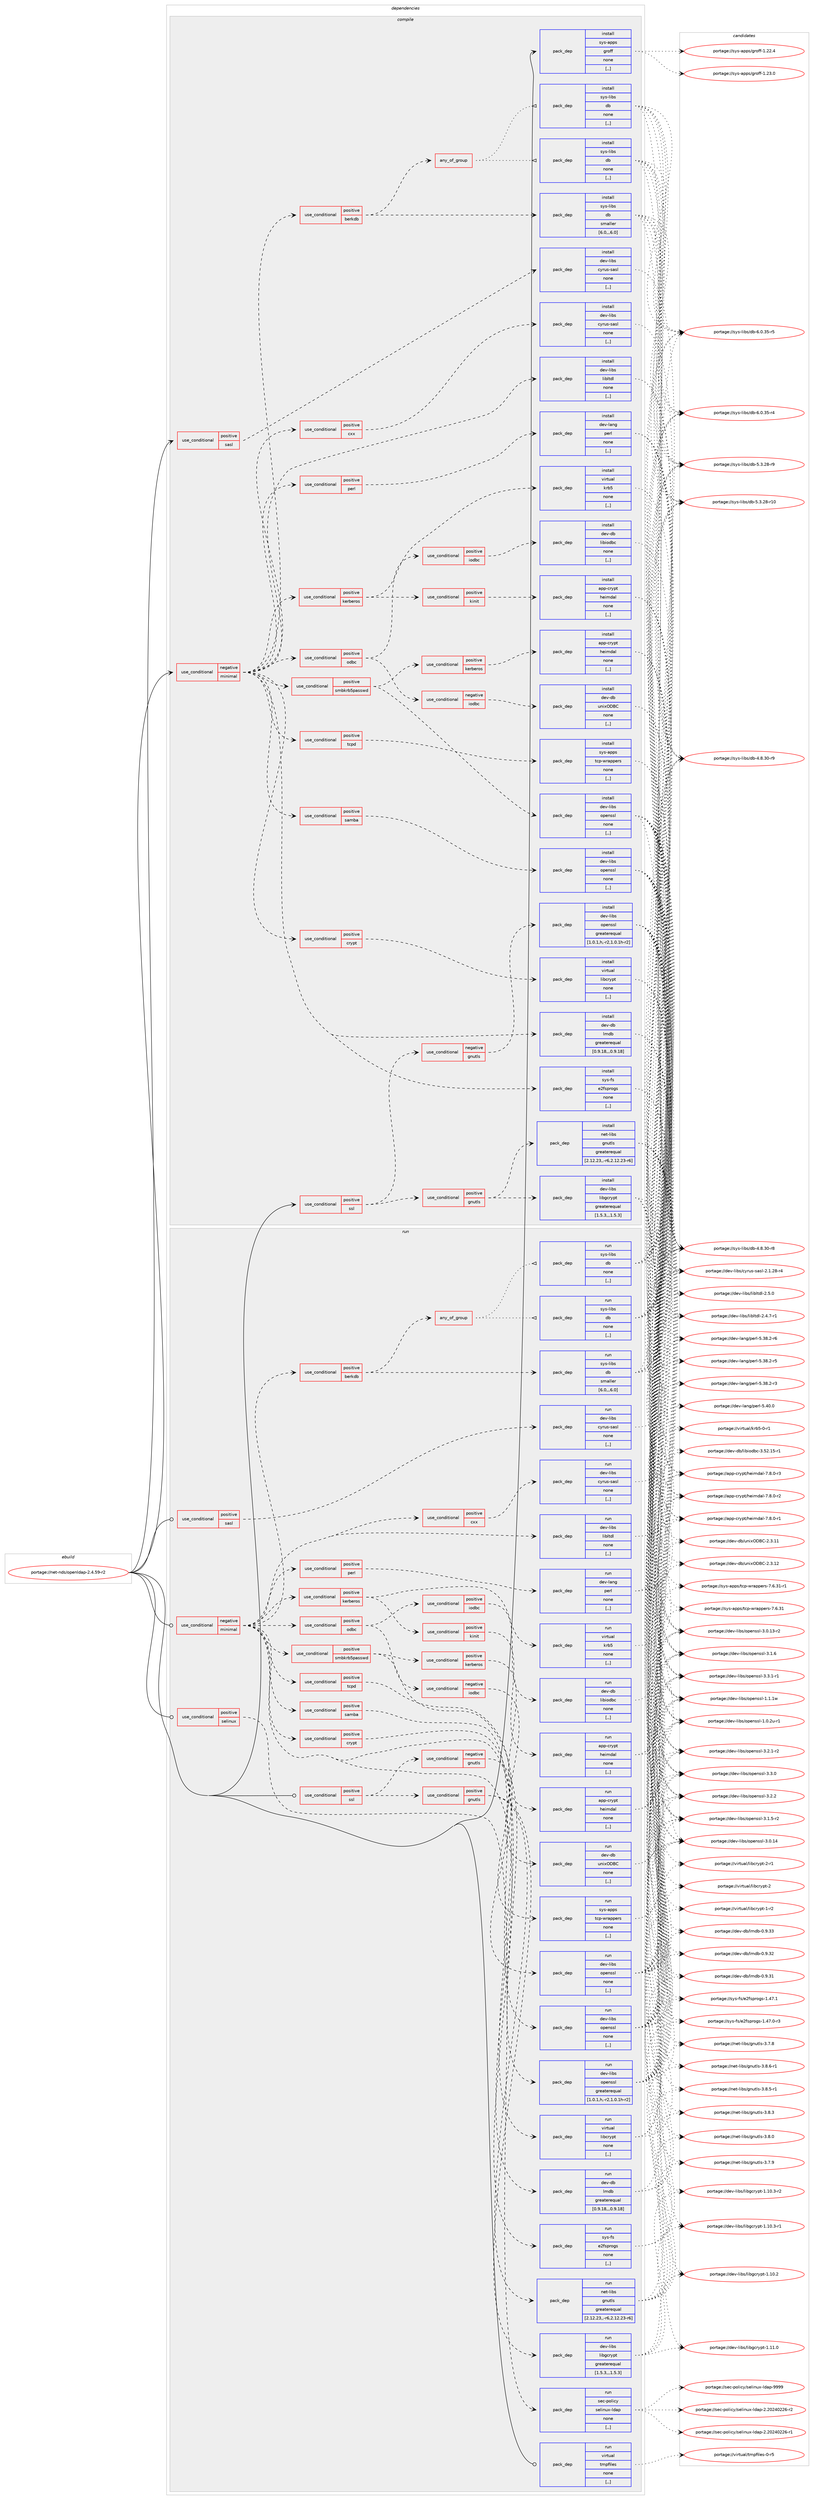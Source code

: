digraph prolog {

# *************
# Graph options
# *************

newrank=true;
concentrate=true;
compound=true;
graph [rankdir=LR,fontname=Helvetica,fontsize=10,ranksep=1.5];#, ranksep=2.5, nodesep=0.2];
edge  [arrowhead=vee];
node  [fontname=Helvetica,fontsize=10];

# **********
# The ebuild
# **********

subgraph cluster_leftcol {
color=gray;
label=<<i>ebuild</i>>;
id [label="portage://net-nds/openldap-2.4.59-r2", color=red, width=4, href="../net-nds/openldap-2.4.59-r2.svg"];
}

# ****************
# The dependencies
# ****************

subgraph cluster_midcol {
color=gray;
label=<<i>dependencies</i>>;
subgraph cluster_compile {
fillcolor="#eeeeee";
style=filled;
label=<<i>compile</i>>;
subgraph cond100004 {
dependency379092 [label=<<TABLE BORDER="0" CELLBORDER="1" CELLSPACING="0" CELLPADDING="4"><TR><TD ROWSPAN="3" CELLPADDING="10">use_conditional</TD></TR><TR><TD>negative</TD></TR><TR><TD>minimal</TD></TR></TABLE>>, shape=none, color=red];
subgraph pack276360 {
dependency379093 [label=<<TABLE BORDER="0" CELLBORDER="1" CELLSPACING="0" CELLPADDING="4" WIDTH="220"><TR><TD ROWSPAN="6" CELLPADDING="30">pack_dep</TD></TR><TR><TD WIDTH="110">install</TD></TR><TR><TD>dev-libs</TD></TR><TR><TD>libltdl</TD></TR><TR><TD>none</TD></TR><TR><TD>[,,]</TD></TR></TABLE>>, shape=none, color=blue];
}
dependency379092:e -> dependency379093:w [weight=20,style="dashed",arrowhead="vee"];
subgraph pack276361 {
dependency379094 [label=<<TABLE BORDER="0" CELLBORDER="1" CELLSPACING="0" CELLPADDING="4" WIDTH="220"><TR><TD ROWSPAN="6" CELLPADDING="30">pack_dep</TD></TR><TR><TD WIDTH="110">install</TD></TR><TR><TD>sys-fs</TD></TR><TR><TD>e2fsprogs</TD></TR><TR><TD>none</TD></TR><TR><TD>[,,]</TD></TR></TABLE>>, shape=none, color=blue];
}
dependency379092:e -> dependency379094:w [weight=20,style="dashed",arrowhead="vee"];
subgraph pack276362 {
dependency379095 [label=<<TABLE BORDER="0" CELLBORDER="1" CELLSPACING="0" CELLPADDING="4" WIDTH="220"><TR><TD ROWSPAN="6" CELLPADDING="30">pack_dep</TD></TR><TR><TD WIDTH="110">install</TD></TR><TR><TD>dev-db</TD></TR><TR><TD>lmdb</TD></TR><TR><TD>greaterequal</TD></TR><TR><TD>[0.9.18,,,0.9.18]</TD></TR></TABLE>>, shape=none, color=blue];
}
dependency379092:e -> dependency379095:w [weight=20,style="dashed",arrowhead="vee"];
subgraph cond100005 {
dependency379096 [label=<<TABLE BORDER="0" CELLBORDER="1" CELLSPACING="0" CELLPADDING="4"><TR><TD ROWSPAN="3" CELLPADDING="10">use_conditional</TD></TR><TR><TD>positive</TD></TR><TR><TD>crypt</TD></TR></TABLE>>, shape=none, color=red];
subgraph pack276363 {
dependency379097 [label=<<TABLE BORDER="0" CELLBORDER="1" CELLSPACING="0" CELLPADDING="4" WIDTH="220"><TR><TD ROWSPAN="6" CELLPADDING="30">pack_dep</TD></TR><TR><TD WIDTH="110">install</TD></TR><TR><TD>virtual</TD></TR><TR><TD>libcrypt</TD></TR><TR><TD>none</TD></TR><TR><TD>[,,]</TD></TR></TABLE>>, shape=none, color=blue];
}
dependency379096:e -> dependency379097:w [weight=20,style="dashed",arrowhead="vee"];
}
dependency379092:e -> dependency379096:w [weight=20,style="dashed",arrowhead="vee"];
subgraph cond100006 {
dependency379098 [label=<<TABLE BORDER="0" CELLBORDER="1" CELLSPACING="0" CELLPADDING="4"><TR><TD ROWSPAN="3" CELLPADDING="10">use_conditional</TD></TR><TR><TD>positive</TD></TR><TR><TD>tcpd</TD></TR></TABLE>>, shape=none, color=red];
subgraph pack276364 {
dependency379099 [label=<<TABLE BORDER="0" CELLBORDER="1" CELLSPACING="0" CELLPADDING="4" WIDTH="220"><TR><TD ROWSPAN="6" CELLPADDING="30">pack_dep</TD></TR><TR><TD WIDTH="110">install</TD></TR><TR><TD>sys-apps</TD></TR><TR><TD>tcp-wrappers</TD></TR><TR><TD>none</TD></TR><TR><TD>[,,]</TD></TR></TABLE>>, shape=none, color=blue];
}
dependency379098:e -> dependency379099:w [weight=20,style="dashed",arrowhead="vee"];
}
dependency379092:e -> dependency379098:w [weight=20,style="dashed",arrowhead="vee"];
subgraph cond100007 {
dependency379100 [label=<<TABLE BORDER="0" CELLBORDER="1" CELLSPACING="0" CELLPADDING="4"><TR><TD ROWSPAN="3" CELLPADDING="10">use_conditional</TD></TR><TR><TD>positive</TD></TR><TR><TD>odbc</TD></TR></TABLE>>, shape=none, color=red];
subgraph cond100008 {
dependency379101 [label=<<TABLE BORDER="0" CELLBORDER="1" CELLSPACING="0" CELLPADDING="4"><TR><TD ROWSPAN="3" CELLPADDING="10">use_conditional</TD></TR><TR><TD>negative</TD></TR><TR><TD>iodbc</TD></TR></TABLE>>, shape=none, color=red];
subgraph pack276365 {
dependency379102 [label=<<TABLE BORDER="0" CELLBORDER="1" CELLSPACING="0" CELLPADDING="4" WIDTH="220"><TR><TD ROWSPAN="6" CELLPADDING="30">pack_dep</TD></TR><TR><TD WIDTH="110">install</TD></TR><TR><TD>dev-db</TD></TR><TR><TD>unixODBC</TD></TR><TR><TD>none</TD></TR><TR><TD>[,,]</TD></TR></TABLE>>, shape=none, color=blue];
}
dependency379101:e -> dependency379102:w [weight=20,style="dashed",arrowhead="vee"];
}
dependency379100:e -> dependency379101:w [weight=20,style="dashed",arrowhead="vee"];
subgraph cond100009 {
dependency379103 [label=<<TABLE BORDER="0" CELLBORDER="1" CELLSPACING="0" CELLPADDING="4"><TR><TD ROWSPAN="3" CELLPADDING="10">use_conditional</TD></TR><TR><TD>positive</TD></TR><TR><TD>iodbc</TD></TR></TABLE>>, shape=none, color=red];
subgraph pack276366 {
dependency379104 [label=<<TABLE BORDER="0" CELLBORDER="1" CELLSPACING="0" CELLPADDING="4" WIDTH="220"><TR><TD ROWSPAN="6" CELLPADDING="30">pack_dep</TD></TR><TR><TD WIDTH="110">install</TD></TR><TR><TD>dev-db</TD></TR><TR><TD>libiodbc</TD></TR><TR><TD>none</TD></TR><TR><TD>[,,]</TD></TR></TABLE>>, shape=none, color=blue];
}
dependency379103:e -> dependency379104:w [weight=20,style="dashed",arrowhead="vee"];
}
dependency379100:e -> dependency379103:w [weight=20,style="dashed",arrowhead="vee"];
}
dependency379092:e -> dependency379100:w [weight=20,style="dashed",arrowhead="vee"];
subgraph cond100010 {
dependency379105 [label=<<TABLE BORDER="0" CELLBORDER="1" CELLSPACING="0" CELLPADDING="4"><TR><TD ROWSPAN="3" CELLPADDING="10">use_conditional</TD></TR><TR><TD>positive</TD></TR><TR><TD>perl</TD></TR></TABLE>>, shape=none, color=red];
subgraph pack276367 {
dependency379106 [label=<<TABLE BORDER="0" CELLBORDER="1" CELLSPACING="0" CELLPADDING="4" WIDTH="220"><TR><TD ROWSPAN="6" CELLPADDING="30">pack_dep</TD></TR><TR><TD WIDTH="110">install</TD></TR><TR><TD>dev-lang</TD></TR><TR><TD>perl</TD></TR><TR><TD>none</TD></TR><TR><TD>[,,]</TD></TR></TABLE>>, shape=none, color=blue];
}
dependency379105:e -> dependency379106:w [weight=20,style="dashed",arrowhead="vee"];
}
dependency379092:e -> dependency379105:w [weight=20,style="dashed",arrowhead="vee"];
subgraph cond100011 {
dependency379107 [label=<<TABLE BORDER="0" CELLBORDER="1" CELLSPACING="0" CELLPADDING="4"><TR><TD ROWSPAN="3" CELLPADDING="10">use_conditional</TD></TR><TR><TD>positive</TD></TR><TR><TD>samba</TD></TR></TABLE>>, shape=none, color=red];
subgraph pack276368 {
dependency379108 [label=<<TABLE BORDER="0" CELLBORDER="1" CELLSPACING="0" CELLPADDING="4" WIDTH="220"><TR><TD ROWSPAN="6" CELLPADDING="30">pack_dep</TD></TR><TR><TD WIDTH="110">install</TD></TR><TR><TD>dev-libs</TD></TR><TR><TD>openssl</TD></TR><TR><TD>none</TD></TR><TR><TD>[,,]</TD></TR></TABLE>>, shape=none, color=blue];
}
dependency379107:e -> dependency379108:w [weight=20,style="dashed",arrowhead="vee"];
}
dependency379092:e -> dependency379107:w [weight=20,style="dashed",arrowhead="vee"];
subgraph cond100012 {
dependency379109 [label=<<TABLE BORDER="0" CELLBORDER="1" CELLSPACING="0" CELLPADDING="4"><TR><TD ROWSPAN="3" CELLPADDING="10">use_conditional</TD></TR><TR><TD>positive</TD></TR><TR><TD>berkdb</TD></TR></TABLE>>, shape=none, color=red];
subgraph pack276369 {
dependency379110 [label=<<TABLE BORDER="0" CELLBORDER="1" CELLSPACING="0" CELLPADDING="4" WIDTH="220"><TR><TD ROWSPAN="6" CELLPADDING="30">pack_dep</TD></TR><TR><TD WIDTH="110">install</TD></TR><TR><TD>sys-libs</TD></TR><TR><TD>db</TD></TR><TR><TD>smaller</TD></TR><TR><TD>[6.0,,,6.0]</TD></TR></TABLE>>, shape=none, color=blue];
}
dependency379109:e -> dependency379110:w [weight=20,style="dashed",arrowhead="vee"];
subgraph any2535 {
dependency379111 [label=<<TABLE BORDER="0" CELLBORDER="1" CELLSPACING="0" CELLPADDING="4"><TR><TD CELLPADDING="10">any_of_group</TD></TR></TABLE>>, shape=none, color=red];subgraph pack276370 {
dependency379112 [label=<<TABLE BORDER="0" CELLBORDER="1" CELLSPACING="0" CELLPADDING="4" WIDTH="220"><TR><TD ROWSPAN="6" CELLPADDING="30">pack_dep</TD></TR><TR><TD WIDTH="110">install</TD></TR><TR><TD>sys-libs</TD></TR><TR><TD>db</TD></TR><TR><TD>none</TD></TR><TR><TD>[,,]</TD></TR></TABLE>>, shape=none, color=blue];
}
dependency379111:e -> dependency379112:w [weight=20,style="dotted",arrowhead="oinv"];
subgraph pack276371 {
dependency379113 [label=<<TABLE BORDER="0" CELLBORDER="1" CELLSPACING="0" CELLPADDING="4" WIDTH="220"><TR><TD ROWSPAN="6" CELLPADDING="30">pack_dep</TD></TR><TR><TD WIDTH="110">install</TD></TR><TR><TD>sys-libs</TD></TR><TR><TD>db</TD></TR><TR><TD>none</TD></TR><TR><TD>[,,]</TD></TR></TABLE>>, shape=none, color=blue];
}
dependency379111:e -> dependency379113:w [weight=20,style="dotted",arrowhead="oinv"];
}
dependency379109:e -> dependency379111:w [weight=20,style="dashed",arrowhead="vee"];
}
dependency379092:e -> dependency379109:w [weight=20,style="dashed",arrowhead="vee"];
subgraph cond100013 {
dependency379114 [label=<<TABLE BORDER="0" CELLBORDER="1" CELLSPACING="0" CELLPADDING="4"><TR><TD ROWSPAN="3" CELLPADDING="10">use_conditional</TD></TR><TR><TD>positive</TD></TR><TR><TD>smbkrb5passwd</TD></TR></TABLE>>, shape=none, color=red];
subgraph pack276372 {
dependency379115 [label=<<TABLE BORDER="0" CELLBORDER="1" CELLSPACING="0" CELLPADDING="4" WIDTH="220"><TR><TD ROWSPAN="6" CELLPADDING="30">pack_dep</TD></TR><TR><TD WIDTH="110">install</TD></TR><TR><TD>dev-libs</TD></TR><TR><TD>openssl</TD></TR><TR><TD>none</TD></TR><TR><TD>[,,]</TD></TR></TABLE>>, shape=none, color=blue];
}
dependency379114:e -> dependency379115:w [weight=20,style="dashed",arrowhead="vee"];
subgraph cond100014 {
dependency379116 [label=<<TABLE BORDER="0" CELLBORDER="1" CELLSPACING="0" CELLPADDING="4"><TR><TD ROWSPAN="3" CELLPADDING="10">use_conditional</TD></TR><TR><TD>positive</TD></TR><TR><TD>kerberos</TD></TR></TABLE>>, shape=none, color=red];
subgraph pack276373 {
dependency379117 [label=<<TABLE BORDER="0" CELLBORDER="1" CELLSPACING="0" CELLPADDING="4" WIDTH="220"><TR><TD ROWSPAN="6" CELLPADDING="30">pack_dep</TD></TR><TR><TD WIDTH="110">install</TD></TR><TR><TD>app-crypt</TD></TR><TR><TD>heimdal</TD></TR><TR><TD>none</TD></TR><TR><TD>[,,]</TD></TR></TABLE>>, shape=none, color=blue];
}
dependency379116:e -> dependency379117:w [weight=20,style="dashed",arrowhead="vee"];
}
dependency379114:e -> dependency379116:w [weight=20,style="dashed",arrowhead="vee"];
}
dependency379092:e -> dependency379114:w [weight=20,style="dashed",arrowhead="vee"];
subgraph cond100015 {
dependency379118 [label=<<TABLE BORDER="0" CELLBORDER="1" CELLSPACING="0" CELLPADDING="4"><TR><TD ROWSPAN="3" CELLPADDING="10">use_conditional</TD></TR><TR><TD>positive</TD></TR><TR><TD>kerberos</TD></TR></TABLE>>, shape=none, color=red];
subgraph pack276374 {
dependency379119 [label=<<TABLE BORDER="0" CELLBORDER="1" CELLSPACING="0" CELLPADDING="4" WIDTH="220"><TR><TD ROWSPAN="6" CELLPADDING="30">pack_dep</TD></TR><TR><TD WIDTH="110">install</TD></TR><TR><TD>virtual</TD></TR><TR><TD>krb5</TD></TR><TR><TD>none</TD></TR><TR><TD>[,,]</TD></TR></TABLE>>, shape=none, color=blue];
}
dependency379118:e -> dependency379119:w [weight=20,style="dashed",arrowhead="vee"];
subgraph cond100016 {
dependency379120 [label=<<TABLE BORDER="0" CELLBORDER="1" CELLSPACING="0" CELLPADDING="4"><TR><TD ROWSPAN="3" CELLPADDING="10">use_conditional</TD></TR><TR><TD>positive</TD></TR><TR><TD>kinit</TD></TR></TABLE>>, shape=none, color=red];
subgraph pack276375 {
dependency379121 [label=<<TABLE BORDER="0" CELLBORDER="1" CELLSPACING="0" CELLPADDING="4" WIDTH="220"><TR><TD ROWSPAN="6" CELLPADDING="30">pack_dep</TD></TR><TR><TD WIDTH="110">install</TD></TR><TR><TD>app-crypt</TD></TR><TR><TD>heimdal</TD></TR><TR><TD>none</TD></TR><TR><TD>[,,]</TD></TR></TABLE>>, shape=none, color=blue];
}
dependency379120:e -> dependency379121:w [weight=20,style="dashed",arrowhead="vee"];
}
dependency379118:e -> dependency379120:w [weight=20,style="dashed",arrowhead="vee"];
}
dependency379092:e -> dependency379118:w [weight=20,style="dashed",arrowhead="vee"];
subgraph cond100017 {
dependency379122 [label=<<TABLE BORDER="0" CELLBORDER="1" CELLSPACING="0" CELLPADDING="4"><TR><TD ROWSPAN="3" CELLPADDING="10">use_conditional</TD></TR><TR><TD>positive</TD></TR><TR><TD>cxx</TD></TR></TABLE>>, shape=none, color=red];
subgraph pack276376 {
dependency379123 [label=<<TABLE BORDER="0" CELLBORDER="1" CELLSPACING="0" CELLPADDING="4" WIDTH="220"><TR><TD ROWSPAN="6" CELLPADDING="30">pack_dep</TD></TR><TR><TD WIDTH="110">install</TD></TR><TR><TD>dev-libs</TD></TR><TR><TD>cyrus-sasl</TD></TR><TR><TD>none</TD></TR><TR><TD>[,,]</TD></TR></TABLE>>, shape=none, color=blue];
}
dependency379122:e -> dependency379123:w [weight=20,style="dashed",arrowhead="vee"];
}
dependency379092:e -> dependency379122:w [weight=20,style="dashed",arrowhead="vee"];
}
id:e -> dependency379092:w [weight=20,style="solid",arrowhead="vee"];
subgraph cond100018 {
dependency379124 [label=<<TABLE BORDER="0" CELLBORDER="1" CELLSPACING="0" CELLPADDING="4"><TR><TD ROWSPAN="3" CELLPADDING="10">use_conditional</TD></TR><TR><TD>positive</TD></TR><TR><TD>sasl</TD></TR></TABLE>>, shape=none, color=red];
subgraph pack276377 {
dependency379125 [label=<<TABLE BORDER="0" CELLBORDER="1" CELLSPACING="0" CELLPADDING="4" WIDTH="220"><TR><TD ROWSPAN="6" CELLPADDING="30">pack_dep</TD></TR><TR><TD WIDTH="110">install</TD></TR><TR><TD>dev-libs</TD></TR><TR><TD>cyrus-sasl</TD></TR><TR><TD>none</TD></TR><TR><TD>[,,]</TD></TR></TABLE>>, shape=none, color=blue];
}
dependency379124:e -> dependency379125:w [weight=20,style="dashed",arrowhead="vee"];
}
id:e -> dependency379124:w [weight=20,style="solid",arrowhead="vee"];
subgraph cond100019 {
dependency379126 [label=<<TABLE BORDER="0" CELLBORDER="1" CELLSPACING="0" CELLPADDING="4"><TR><TD ROWSPAN="3" CELLPADDING="10">use_conditional</TD></TR><TR><TD>positive</TD></TR><TR><TD>ssl</TD></TR></TABLE>>, shape=none, color=red];
subgraph cond100020 {
dependency379127 [label=<<TABLE BORDER="0" CELLBORDER="1" CELLSPACING="0" CELLPADDING="4"><TR><TD ROWSPAN="3" CELLPADDING="10">use_conditional</TD></TR><TR><TD>negative</TD></TR><TR><TD>gnutls</TD></TR></TABLE>>, shape=none, color=red];
subgraph pack276378 {
dependency379128 [label=<<TABLE BORDER="0" CELLBORDER="1" CELLSPACING="0" CELLPADDING="4" WIDTH="220"><TR><TD ROWSPAN="6" CELLPADDING="30">pack_dep</TD></TR><TR><TD WIDTH="110">install</TD></TR><TR><TD>dev-libs</TD></TR><TR><TD>openssl</TD></TR><TR><TD>greaterequal</TD></TR><TR><TD>[1.0.1,h,-r2,1.0.1h-r2]</TD></TR></TABLE>>, shape=none, color=blue];
}
dependency379127:e -> dependency379128:w [weight=20,style="dashed",arrowhead="vee"];
}
dependency379126:e -> dependency379127:w [weight=20,style="dashed",arrowhead="vee"];
subgraph cond100021 {
dependency379129 [label=<<TABLE BORDER="0" CELLBORDER="1" CELLSPACING="0" CELLPADDING="4"><TR><TD ROWSPAN="3" CELLPADDING="10">use_conditional</TD></TR><TR><TD>positive</TD></TR><TR><TD>gnutls</TD></TR></TABLE>>, shape=none, color=red];
subgraph pack276379 {
dependency379130 [label=<<TABLE BORDER="0" CELLBORDER="1" CELLSPACING="0" CELLPADDING="4" WIDTH="220"><TR><TD ROWSPAN="6" CELLPADDING="30">pack_dep</TD></TR><TR><TD WIDTH="110">install</TD></TR><TR><TD>net-libs</TD></TR><TR><TD>gnutls</TD></TR><TR><TD>greaterequal</TD></TR><TR><TD>[2.12.23,,-r6,2.12.23-r6]</TD></TR></TABLE>>, shape=none, color=blue];
}
dependency379129:e -> dependency379130:w [weight=20,style="dashed",arrowhead="vee"];
subgraph pack276380 {
dependency379131 [label=<<TABLE BORDER="0" CELLBORDER="1" CELLSPACING="0" CELLPADDING="4" WIDTH="220"><TR><TD ROWSPAN="6" CELLPADDING="30">pack_dep</TD></TR><TR><TD WIDTH="110">install</TD></TR><TR><TD>dev-libs</TD></TR><TR><TD>libgcrypt</TD></TR><TR><TD>greaterequal</TD></TR><TR><TD>[1.5.3,,,1.5.3]</TD></TR></TABLE>>, shape=none, color=blue];
}
dependency379129:e -> dependency379131:w [weight=20,style="dashed",arrowhead="vee"];
}
dependency379126:e -> dependency379129:w [weight=20,style="dashed",arrowhead="vee"];
}
id:e -> dependency379126:w [weight=20,style="solid",arrowhead="vee"];
subgraph pack276381 {
dependency379132 [label=<<TABLE BORDER="0" CELLBORDER="1" CELLSPACING="0" CELLPADDING="4" WIDTH="220"><TR><TD ROWSPAN="6" CELLPADDING="30">pack_dep</TD></TR><TR><TD WIDTH="110">install</TD></TR><TR><TD>sys-apps</TD></TR><TR><TD>groff</TD></TR><TR><TD>none</TD></TR><TR><TD>[,,]</TD></TR></TABLE>>, shape=none, color=blue];
}
id:e -> dependency379132:w [weight=20,style="solid",arrowhead="vee"];
}
subgraph cluster_compileandrun {
fillcolor="#eeeeee";
style=filled;
label=<<i>compile and run</i>>;
}
subgraph cluster_run {
fillcolor="#eeeeee";
style=filled;
label=<<i>run</i>>;
subgraph cond100022 {
dependency379133 [label=<<TABLE BORDER="0" CELLBORDER="1" CELLSPACING="0" CELLPADDING="4"><TR><TD ROWSPAN="3" CELLPADDING="10">use_conditional</TD></TR><TR><TD>negative</TD></TR><TR><TD>minimal</TD></TR></TABLE>>, shape=none, color=red];
subgraph pack276382 {
dependency379134 [label=<<TABLE BORDER="0" CELLBORDER="1" CELLSPACING="0" CELLPADDING="4" WIDTH="220"><TR><TD ROWSPAN="6" CELLPADDING="30">pack_dep</TD></TR><TR><TD WIDTH="110">run</TD></TR><TR><TD>dev-libs</TD></TR><TR><TD>libltdl</TD></TR><TR><TD>none</TD></TR><TR><TD>[,,]</TD></TR></TABLE>>, shape=none, color=blue];
}
dependency379133:e -> dependency379134:w [weight=20,style="dashed",arrowhead="vee"];
subgraph pack276383 {
dependency379135 [label=<<TABLE BORDER="0" CELLBORDER="1" CELLSPACING="0" CELLPADDING="4" WIDTH="220"><TR><TD ROWSPAN="6" CELLPADDING="30">pack_dep</TD></TR><TR><TD WIDTH="110">run</TD></TR><TR><TD>sys-fs</TD></TR><TR><TD>e2fsprogs</TD></TR><TR><TD>none</TD></TR><TR><TD>[,,]</TD></TR></TABLE>>, shape=none, color=blue];
}
dependency379133:e -> dependency379135:w [weight=20,style="dashed",arrowhead="vee"];
subgraph pack276384 {
dependency379136 [label=<<TABLE BORDER="0" CELLBORDER="1" CELLSPACING="0" CELLPADDING="4" WIDTH="220"><TR><TD ROWSPAN="6" CELLPADDING="30">pack_dep</TD></TR><TR><TD WIDTH="110">run</TD></TR><TR><TD>dev-db</TD></TR><TR><TD>lmdb</TD></TR><TR><TD>greaterequal</TD></TR><TR><TD>[0.9.18,,,0.9.18]</TD></TR></TABLE>>, shape=none, color=blue];
}
dependency379133:e -> dependency379136:w [weight=20,style="dashed",arrowhead="vee"];
subgraph cond100023 {
dependency379137 [label=<<TABLE BORDER="0" CELLBORDER="1" CELLSPACING="0" CELLPADDING="4"><TR><TD ROWSPAN="3" CELLPADDING="10">use_conditional</TD></TR><TR><TD>positive</TD></TR><TR><TD>crypt</TD></TR></TABLE>>, shape=none, color=red];
subgraph pack276385 {
dependency379138 [label=<<TABLE BORDER="0" CELLBORDER="1" CELLSPACING="0" CELLPADDING="4" WIDTH="220"><TR><TD ROWSPAN="6" CELLPADDING="30">pack_dep</TD></TR><TR><TD WIDTH="110">run</TD></TR><TR><TD>virtual</TD></TR><TR><TD>libcrypt</TD></TR><TR><TD>none</TD></TR><TR><TD>[,,]</TD></TR></TABLE>>, shape=none, color=blue];
}
dependency379137:e -> dependency379138:w [weight=20,style="dashed",arrowhead="vee"];
}
dependency379133:e -> dependency379137:w [weight=20,style="dashed",arrowhead="vee"];
subgraph cond100024 {
dependency379139 [label=<<TABLE BORDER="0" CELLBORDER="1" CELLSPACING="0" CELLPADDING="4"><TR><TD ROWSPAN="3" CELLPADDING="10">use_conditional</TD></TR><TR><TD>positive</TD></TR><TR><TD>tcpd</TD></TR></TABLE>>, shape=none, color=red];
subgraph pack276386 {
dependency379140 [label=<<TABLE BORDER="0" CELLBORDER="1" CELLSPACING="0" CELLPADDING="4" WIDTH="220"><TR><TD ROWSPAN="6" CELLPADDING="30">pack_dep</TD></TR><TR><TD WIDTH="110">run</TD></TR><TR><TD>sys-apps</TD></TR><TR><TD>tcp-wrappers</TD></TR><TR><TD>none</TD></TR><TR><TD>[,,]</TD></TR></TABLE>>, shape=none, color=blue];
}
dependency379139:e -> dependency379140:w [weight=20,style="dashed",arrowhead="vee"];
}
dependency379133:e -> dependency379139:w [weight=20,style="dashed",arrowhead="vee"];
subgraph cond100025 {
dependency379141 [label=<<TABLE BORDER="0" CELLBORDER="1" CELLSPACING="0" CELLPADDING="4"><TR><TD ROWSPAN="3" CELLPADDING="10">use_conditional</TD></TR><TR><TD>positive</TD></TR><TR><TD>odbc</TD></TR></TABLE>>, shape=none, color=red];
subgraph cond100026 {
dependency379142 [label=<<TABLE BORDER="0" CELLBORDER="1" CELLSPACING="0" CELLPADDING="4"><TR><TD ROWSPAN="3" CELLPADDING="10">use_conditional</TD></TR><TR><TD>negative</TD></TR><TR><TD>iodbc</TD></TR></TABLE>>, shape=none, color=red];
subgraph pack276387 {
dependency379143 [label=<<TABLE BORDER="0" CELLBORDER="1" CELLSPACING="0" CELLPADDING="4" WIDTH="220"><TR><TD ROWSPAN="6" CELLPADDING="30">pack_dep</TD></TR><TR><TD WIDTH="110">run</TD></TR><TR><TD>dev-db</TD></TR><TR><TD>unixODBC</TD></TR><TR><TD>none</TD></TR><TR><TD>[,,]</TD></TR></TABLE>>, shape=none, color=blue];
}
dependency379142:e -> dependency379143:w [weight=20,style="dashed",arrowhead="vee"];
}
dependency379141:e -> dependency379142:w [weight=20,style="dashed",arrowhead="vee"];
subgraph cond100027 {
dependency379144 [label=<<TABLE BORDER="0" CELLBORDER="1" CELLSPACING="0" CELLPADDING="4"><TR><TD ROWSPAN="3" CELLPADDING="10">use_conditional</TD></TR><TR><TD>positive</TD></TR><TR><TD>iodbc</TD></TR></TABLE>>, shape=none, color=red];
subgraph pack276388 {
dependency379145 [label=<<TABLE BORDER="0" CELLBORDER="1" CELLSPACING="0" CELLPADDING="4" WIDTH="220"><TR><TD ROWSPAN="6" CELLPADDING="30">pack_dep</TD></TR><TR><TD WIDTH="110">run</TD></TR><TR><TD>dev-db</TD></TR><TR><TD>libiodbc</TD></TR><TR><TD>none</TD></TR><TR><TD>[,,]</TD></TR></TABLE>>, shape=none, color=blue];
}
dependency379144:e -> dependency379145:w [weight=20,style="dashed",arrowhead="vee"];
}
dependency379141:e -> dependency379144:w [weight=20,style="dashed",arrowhead="vee"];
}
dependency379133:e -> dependency379141:w [weight=20,style="dashed",arrowhead="vee"];
subgraph cond100028 {
dependency379146 [label=<<TABLE BORDER="0" CELLBORDER="1" CELLSPACING="0" CELLPADDING="4"><TR><TD ROWSPAN="3" CELLPADDING="10">use_conditional</TD></TR><TR><TD>positive</TD></TR><TR><TD>perl</TD></TR></TABLE>>, shape=none, color=red];
subgraph pack276389 {
dependency379147 [label=<<TABLE BORDER="0" CELLBORDER="1" CELLSPACING="0" CELLPADDING="4" WIDTH="220"><TR><TD ROWSPAN="6" CELLPADDING="30">pack_dep</TD></TR><TR><TD WIDTH="110">run</TD></TR><TR><TD>dev-lang</TD></TR><TR><TD>perl</TD></TR><TR><TD>none</TD></TR><TR><TD>[,,]</TD></TR></TABLE>>, shape=none, color=blue];
}
dependency379146:e -> dependency379147:w [weight=20,style="dashed",arrowhead="vee"];
}
dependency379133:e -> dependency379146:w [weight=20,style="dashed",arrowhead="vee"];
subgraph cond100029 {
dependency379148 [label=<<TABLE BORDER="0" CELLBORDER="1" CELLSPACING="0" CELLPADDING="4"><TR><TD ROWSPAN="3" CELLPADDING="10">use_conditional</TD></TR><TR><TD>positive</TD></TR><TR><TD>samba</TD></TR></TABLE>>, shape=none, color=red];
subgraph pack276390 {
dependency379149 [label=<<TABLE BORDER="0" CELLBORDER="1" CELLSPACING="0" CELLPADDING="4" WIDTH="220"><TR><TD ROWSPAN="6" CELLPADDING="30">pack_dep</TD></TR><TR><TD WIDTH="110">run</TD></TR><TR><TD>dev-libs</TD></TR><TR><TD>openssl</TD></TR><TR><TD>none</TD></TR><TR><TD>[,,]</TD></TR></TABLE>>, shape=none, color=blue];
}
dependency379148:e -> dependency379149:w [weight=20,style="dashed",arrowhead="vee"];
}
dependency379133:e -> dependency379148:w [weight=20,style="dashed",arrowhead="vee"];
subgraph cond100030 {
dependency379150 [label=<<TABLE BORDER="0" CELLBORDER="1" CELLSPACING="0" CELLPADDING="4"><TR><TD ROWSPAN="3" CELLPADDING="10">use_conditional</TD></TR><TR><TD>positive</TD></TR><TR><TD>berkdb</TD></TR></TABLE>>, shape=none, color=red];
subgraph pack276391 {
dependency379151 [label=<<TABLE BORDER="0" CELLBORDER="1" CELLSPACING="0" CELLPADDING="4" WIDTH="220"><TR><TD ROWSPAN="6" CELLPADDING="30">pack_dep</TD></TR><TR><TD WIDTH="110">run</TD></TR><TR><TD>sys-libs</TD></TR><TR><TD>db</TD></TR><TR><TD>smaller</TD></TR><TR><TD>[6.0,,,6.0]</TD></TR></TABLE>>, shape=none, color=blue];
}
dependency379150:e -> dependency379151:w [weight=20,style="dashed",arrowhead="vee"];
subgraph any2536 {
dependency379152 [label=<<TABLE BORDER="0" CELLBORDER="1" CELLSPACING="0" CELLPADDING="4"><TR><TD CELLPADDING="10">any_of_group</TD></TR></TABLE>>, shape=none, color=red];subgraph pack276392 {
dependency379153 [label=<<TABLE BORDER="0" CELLBORDER="1" CELLSPACING="0" CELLPADDING="4" WIDTH="220"><TR><TD ROWSPAN="6" CELLPADDING="30">pack_dep</TD></TR><TR><TD WIDTH="110">run</TD></TR><TR><TD>sys-libs</TD></TR><TR><TD>db</TD></TR><TR><TD>none</TD></TR><TR><TD>[,,]</TD></TR></TABLE>>, shape=none, color=blue];
}
dependency379152:e -> dependency379153:w [weight=20,style="dotted",arrowhead="oinv"];
subgraph pack276393 {
dependency379154 [label=<<TABLE BORDER="0" CELLBORDER="1" CELLSPACING="0" CELLPADDING="4" WIDTH="220"><TR><TD ROWSPAN="6" CELLPADDING="30">pack_dep</TD></TR><TR><TD WIDTH="110">run</TD></TR><TR><TD>sys-libs</TD></TR><TR><TD>db</TD></TR><TR><TD>none</TD></TR><TR><TD>[,,]</TD></TR></TABLE>>, shape=none, color=blue];
}
dependency379152:e -> dependency379154:w [weight=20,style="dotted",arrowhead="oinv"];
}
dependency379150:e -> dependency379152:w [weight=20,style="dashed",arrowhead="vee"];
}
dependency379133:e -> dependency379150:w [weight=20,style="dashed",arrowhead="vee"];
subgraph cond100031 {
dependency379155 [label=<<TABLE BORDER="0" CELLBORDER="1" CELLSPACING="0" CELLPADDING="4"><TR><TD ROWSPAN="3" CELLPADDING="10">use_conditional</TD></TR><TR><TD>positive</TD></TR><TR><TD>smbkrb5passwd</TD></TR></TABLE>>, shape=none, color=red];
subgraph pack276394 {
dependency379156 [label=<<TABLE BORDER="0" CELLBORDER="1" CELLSPACING="0" CELLPADDING="4" WIDTH="220"><TR><TD ROWSPAN="6" CELLPADDING="30">pack_dep</TD></TR><TR><TD WIDTH="110">run</TD></TR><TR><TD>dev-libs</TD></TR><TR><TD>openssl</TD></TR><TR><TD>none</TD></TR><TR><TD>[,,]</TD></TR></TABLE>>, shape=none, color=blue];
}
dependency379155:e -> dependency379156:w [weight=20,style="dashed",arrowhead="vee"];
subgraph cond100032 {
dependency379157 [label=<<TABLE BORDER="0" CELLBORDER="1" CELLSPACING="0" CELLPADDING="4"><TR><TD ROWSPAN="3" CELLPADDING="10">use_conditional</TD></TR><TR><TD>positive</TD></TR><TR><TD>kerberos</TD></TR></TABLE>>, shape=none, color=red];
subgraph pack276395 {
dependency379158 [label=<<TABLE BORDER="0" CELLBORDER="1" CELLSPACING="0" CELLPADDING="4" WIDTH="220"><TR><TD ROWSPAN="6" CELLPADDING="30">pack_dep</TD></TR><TR><TD WIDTH="110">run</TD></TR><TR><TD>app-crypt</TD></TR><TR><TD>heimdal</TD></TR><TR><TD>none</TD></TR><TR><TD>[,,]</TD></TR></TABLE>>, shape=none, color=blue];
}
dependency379157:e -> dependency379158:w [weight=20,style="dashed",arrowhead="vee"];
}
dependency379155:e -> dependency379157:w [weight=20,style="dashed",arrowhead="vee"];
}
dependency379133:e -> dependency379155:w [weight=20,style="dashed",arrowhead="vee"];
subgraph cond100033 {
dependency379159 [label=<<TABLE BORDER="0" CELLBORDER="1" CELLSPACING="0" CELLPADDING="4"><TR><TD ROWSPAN="3" CELLPADDING="10">use_conditional</TD></TR><TR><TD>positive</TD></TR><TR><TD>kerberos</TD></TR></TABLE>>, shape=none, color=red];
subgraph pack276396 {
dependency379160 [label=<<TABLE BORDER="0" CELLBORDER="1" CELLSPACING="0" CELLPADDING="4" WIDTH="220"><TR><TD ROWSPAN="6" CELLPADDING="30">pack_dep</TD></TR><TR><TD WIDTH="110">run</TD></TR><TR><TD>virtual</TD></TR><TR><TD>krb5</TD></TR><TR><TD>none</TD></TR><TR><TD>[,,]</TD></TR></TABLE>>, shape=none, color=blue];
}
dependency379159:e -> dependency379160:w [weight=20,style="dashed",arrowhead="vee"];
subgraph cond100034 {
dependency379161 [label=<<TABLE BORDER="0" CELLBORDER="1" CELLSPACING="0" CELLPADDING="4"><TR><TD ROWSPAN="3" CELLPADDING="10">use_conditional</TD></TR><TR><TD>positive</TD></TR><TR><TD>kinit</TD></TR></TABLE>>, shape=none, color=red];
subgraph pack276397 {
dependency379162 [label=<<TABLE BORDER="0" CELLBORDER="1" CELLSPACING="0" CELLPADDING="4" WIDTH="220"><TR><TD ROWSPAN="6" CELLPADDING="30">pack_dep</TD></TR><TR><TD WIDTH="110">run</TD></TR><TR><TD>app-crypt</TD></TR><TR><TD>heimdal</TD></TR><TR><TD>none</TD></TR><TR><TD>[,,]</TD></TR></TABLE>>, shape=none, color=blue];
}
dependency379161:e -> dependency379162:w [weight=20,style="dashed",arrowhead="vee"];
}
dependency379159:e -> dependency379161:w [weight=20,style="dashed",arrowhead="vee"];
}
dependency379133:e -> dependency379159:w [weight=20,style="dashed",arrowhead="vee"];
subgraph cond100035 {
dependency379163 [label=<<TABLE BORDER="0" CELLBORDER="1" CELLSPACING="0" CELLPADDING="4"><TR><TD ROWSPAN="3" CELLPADDING="10">use_conditional</TD></TR><TR><TD>positive</TD></TR><TR><TD>cxx</TD></TR></TABLE>>, shape=none, color=red];
subgraph pack276398 {
dependency379164 [label=<<TABLE BORDER="0" CELLBORDER="1" CELLSPACING="0" CELLPADDING="4" WIDTH="220"><TR><TD ROWSPAN="6" CELLPADDING="30">pack_dep</TD></TR><TR><TD WIDTH="110">run</TD></TR><TR><TD>dev-libs</TD></TR><TR><TD>cyrus-sasl</TD></TR><TR><TD>none</TD></TR><TR><TD>[,,]</TD></TR></TABLE>>, shape=none, color=blue];
}
dependency379163:e -> dependency379164:w [weight=20,style="dashed",arrowhead="vee"];
}
dependency379133:e -> dependency379163:w [weight=20,style="dashed",arrowhead="vee"];
}
id:e -> dependency379133:w [weight=20,style="solid",arrowhead="odot"];
subgraph cond100036 {
dependency379165 [label=<<TABLE BORDER="0" CELLBORDER="1" CELLSPACING="0" CELLPADDING="4"><TR><TD ROWSPAN="3" CELLPADDING="10">use_conditional</TD></TR><TR><TD>positive</TD></TR><TR><TD>sasl</TD></TR></TABLE>>, shape=none, color=red];
subgraph pack276399 {
dependency379166 [label=<<TABLE BORDER="0" CELLBORDER="1" CELLSPACING="0" CELLPADDING="4" WIDTH="220"><TR><TD ROWSPAN="6" CELLPADDING="30">pack_dep</TD></TR><TR><TD WIDTH="110">run</TD></TR><TR><TD>dev-libs</TD></TR><TR><TD>cyrus-sasl</TD></TR><TR><TD>none</TD></TR><TR><TD>[,,]</TD></TR></TABLE>>, shape=none, color=blue];
}
dependency379165:e -> dependency379166:w [weight=20,style="dashed",arrowhead="vee"];
}
id:e -> dependency379165:w [weight=20,style="solid",arrowhead="odot"];
subgraph cond100037 {
dependency379167 [label=<<TABLE BORDER="0" CELLBORDER="1" CELLSPACING="0" CELLPADDING="4"><TR><TD ROWSPAN="3" CELLPADDING="10">use_conditional</TD></TR><TR><TD>positive</TD></TR><TR><TD>selinux</TD></TR></TABLE>>, shape=none, color=red];
subgraph pack276400 {
dependency379168 [label=<<TABLE BORDER="0" CELLBORDER="1" CELLSPACING="0" CELLPADDING="4" WIDTH="220"><TR><TD ROWSPAN="6" CELLPADDING="30">pack_dep</TD></TR><TR><TD WIDTH="110">run</TD></TR><TR><TD>sec-policy</TD></TR><TR><TD>selinux-ldap</TD></TR><TR><TD>none</TD></TR><TR><TD>[,,]</TD></TR></TABLE>>, shape=none, color=blue];
}
dependency379167:e -> dependency379168:w [weight=20,style="dashed",arrowhead="vee"];
}
id:e -> dependency379167:w [weight=20,style="solid",arrowhead="odot"];
subgraph cond100038 {
dependency379169 [label=<<TABLE BORDER="0" CELLBORDER="1" CELLSPACING="0" CELLPADDING="4"><TR><TD ROWSPAN="3" CELLPADDING="10">use_conditional</TD></TR><TR><TD>positive</TD></TR><TR><TD>ssl</TD></TR></TABLE>>, shape=none, color=red];
subgraph cond100039 {
dependency379170 [label=<<TABLE BORDER="0" CELLBORDER="1" CELLSPACING="0" CELLPADDING="4"><TR><TD ROWSPAN="3" CELLPADDING="10">use_conditional</TD></TR><TR><TD>negative</TD></TR><TR><TD>gnutls</TD></TR></TABLE>>, shape=none, color=red];
subgraph pack276401 {
dependency379171 [label=<<TABLE BORDER="0" CELLBORDER="1" CELLSPACING="0" CELLPADDING="4" WIDTH="220"><TR><TD ROWSPAN="6" CELLPADDING="30">pack_dep</TD></TR><TR><TD WIDTH="110">run</TD></TR><TR><TD>dev-libs</TD></TR><TR><TD>openssl</TD></TR><TR><TD>greaterequal</TD></TR><TR><TD>[1.0.1,h,-r2,1.0.1h-r2]</TD></TR></TABLE>>, shape=none, color=blue];
}
dependency379170:e -> dependency379171:w [weight=20,style="dashed",arrowhead="vee"];
}
dependency379169:e -> dependency379170:w [weight=20,style="dashed",arrowhead="vee"];
subgraph cond100040 {
dependency379172 [label=<<TABLE BORDER="0" CELLBORDER="1" CELLSPACING="0" CELLPADDING="4"><TR><TD ROWSPAN="3" CELLPADDING="10">use_conditional</TD></TR><TR><TD>positive</TD></TR><TR><TD>gnutls</TD></TR></TABLE>>, shape=none, color=red];
subgraph pack276402 {
dependency379173 [label=<<TABLE BORDER="0" CELLBORDER="1" CELLSPACING="0" CELLPADDING="4" WIDTH="220"><TR><TD ROWSPAN="6" CELLPADDING="30">pack_dep</TD></TR><TR><TD WIDTH="110">run</TD></TR><TR><TD>net-libs</TD></TR><TR><TD>gnutls</TD></TR><TR><TD>greaterequal</TD></TR><TR><TD>[2.12.23,,-r6,2.12.23-r6]</TD></TR></TABLE>>, shape=none, color=blue];
}
dependency379172:e -> dependency379173:w [weight=20,style="dashed",arrowhead="vee"];
subgraph pack276403 {
dependency379174 [label=<<TABLE BORDER="0" CELLBORDER="1" CELLSPACING="0" CELLPADDING="4" WIDTH="220"><TR><TD ROWSPAN="6" CELLPADDING="30">pack_dep</TD></TR><TR><TD WIDTH="110">run</TD></TR><TR><TD>dev-libs</TD></TR><TR><TD>libgcrypt</TD></TR><TR><TD>greaterequal</TD></TR><TR><TD>[1.5.3,,,1.5.3]</TD></TR></TABLE>>, shape=none, color=blue];
}
dependency379172:e -> dependency379174:w [weight=20,style="dashed",arrowhead="vee"];
}
dependency379169:e -> dependency379172:w [weight=20,style="dashed",arrowhead="vee"];
}
id:e -> dependency379169:w [weight=20,style="solid",arrowhead="odot"];
subgraph pack276404 {
dependency379175 [label=<<TABLE BORDER="0" CELLBORDER="1" CELLSPACING="0" CELLPADDING="4" WIDTH="220"><TR><TD ROWSPAN="6" CELLPADDING="30">pack_dep</TD></TR><TR><TD WIDTH="110">run</TD></TR><TR><TD>virtual</TD></TR><TR><TD>tmpfiles</TD></TR><TR><TD>none</TD></TR><TR><TD>[,,]</TD></TR></TABLE>>, shape=none, color=blue];
}
id:e -> dependency379175:w [weight=20,style="solid",arrowhead="odot"];
}
}

# **************
# The candidates
# **************

subgraph cluster_choices {
rank=same;
color=gray;
label=<<i>candidates</i>>;

subgraph choice276360 {
color=black;
nodesep=1;
choice10010111845108105981154710810598108116100108455046534648 [label="portage://dev-libs/libltdl-2.5.0", color=red, width=4,href="../dev-libs/libltdl-2.5.0.svg"];
choice100101118451081059811547108105981081161001084550465246554511449 [label="portage://dev-libs/libltdl-2.4.7-r1", color=red, width=4,href="../dev-libs/libltdl-2.4.7-r1.svg"];
dependency379093:e -> choice10010111845108105981154710810598108116100108455046534648:w [style=dotted,weight="100"];
dependency379093:e -> choice100101118451081059811547108105981081161001084550465246554511449:w [style=dotted,weight="100"];
}
subgraph choice276361 {
color=black;
nodesep=1;
choice11512111545102115471015010211511211411110311545494652554649 [label="portage://sys-fs/e2fsprogs-1.47.1", color=red, width=4,href="../sys-fs/e2fsprogs-1.47.1.svg"];
choice115121115451021154710150102115112114111103115454946525546484511451 [label="portage://sys-fs/e2fsprogs-1.47.0-r3", color=red, width=4,href="../sys-fs/e2fsprogs-1.47.0-r3.svg"];
dependency379094:e -> choice11512111545102115471015010211511211411110311545494652554649:w [style=dotted,weight="100"];
dependency379094:e -> choice115121115451021154710150102115112114111103115454946525546484511451:w [style=dotted,weight="100"];
}
subgraph choice276362 {
color=black;
nodesep=1;
choice1001011184510098471081091009845484657465151 [label="portage://dev-db/lmdb-0.9.33", color=red, width=4,href="../dev-db/lmdb-0.9.33.svg"];
choice1001011184510098471081091009845484657465150 [label="portage://dev-db/lmdb-0.9.32", color=red, width=4,href="../dev-db/lmdb-0.9.32.svg"];
choice1001011184510098471081091009845484657465149 [label="portage://dev-db/lmdb-0.9.31", color=red, width=4,href="../dev-db/lmdb-0.9.31.svg"];
dependency379095:e -> choice1001011184510098471081091009845484657465151:w [style=dotted,weight="100"];
dependency379095:e -> choice1001011184510098471081091009845484657465150:w [style=dotted,weight="100"];
dependency379095:e -> choice1001011184510098471081091009845484657465149:w [style=dotted,weight="100"];
}
subgraph choice276363 {
color=black;
nodesep=1;
choice1181051141161179710847108105989911412111211645504511449 [label="portage://virtual/libcrypt-2-r1", color=red, width=4,href="../virtual/libcrypt-2-r1.svg"];
choice118105114116117971084710810598991141211121164550 [label="portage://virtual/libcrypt-2", color=red, width=4,href="../virtual/libcrypt-2.svg"];
choice1181051141161179710847108105989911412111211645494511450 [label="portage://virtual/libcrypt-1-r2", color=red, width=4,href="../virtual/libcrypt-1-r2.svg"];
dependency379097:e -> choice1181051141161179710847108105989911412111211645504511449:w [style=dotted,weight="100"];
dependency379097:e -> choice118105114116117971084710810598991141211121164550:w [style=dotted,weight="100"];
dependency379097:e -> choice1181051141161179710847108105989911412111211645494511450:w [style=dotted,weight="100"];
}
subgraph choice276364 {
color=black;
nodesep=1;
choice115121115459711211211547116991124511911497112112101114115455546544651494511449 [label="portage://sys-apps/tcp-wrappers-7.6.31-r1", color=red, width=4,href="../sys-apps/tcp-wrappers-7.6.31-r1.svg"];
choice11512111545971121121154711699112451191149711211210111411545554654465149 [label="portage://sys-apps/tcp-wrappers-7.6.31", color=red, width=4,href="../sys-apps/tcp-wrappers-7.6.31.svg"];
dependency379099:e -> choice115121115459711211211547116991124511911497112112101114115455546544651494511449:w [style=dotted,weight="100"];
dependency379099:e -> choice11512111545971121121154711699112451191149711211210111411545554654465149:w [style=dotted,weight="100"];
}
subgraph choice276365 {
color=black;
nodesep=1;
choice1001011184510098471171101051207968666745504651464950 [label="portage://dev-db/unixODBC-2.3.12", color=red, width=4,href="../dev-db/unixODBC-2.3.12.svg"];
choice1001011184510098471171101051207968666745504651464949 [label="portage://dev-db/unixODBC-2.3.11", color=red, width=4,href="../dev-db/unixODBC-2.3.11.svg"];
dependency379102:e -> choice1001011184510098471171101051207968666745504651464950:w [style=dotted,weight="100"];
dependency379102:e -> choice1001011184510098471171101051207968666745504651464949:w [style=dotted,weight="100"];
}
subgraph choice276366 {
color=black;
nodesep=1;
choice10010111845100984710810598105111100989945514653504649534511449 [label="portage://dev-db/libiodbc-3.52.15-r1", color=red, width=4,href="../dev-db/libiodbc-3.52.15-r1.svg"];
dependency379104:e -> choice10010111845100984710810598105111100989945514653504649534511449:w [style=dotted,weight="100"];
}
subgraph choice276367 {
color=black;
nodesep=1;
choice10010111845108971101034711210111410845534652484648 [label="portage://dev-lang/perl-5.40.0", color=red, width=4,href="../dev-lang/perl-5.40.0.svg"];
choice100101118451089711010347112101114108455346515646504511454 [label="portage://dev-lang/perl-5.38.2-r6", color=red, width=4,href="../dev-lang/perl-5.38.2-r6.svg"];
choice100101118451089711010347112101114108455346515646504511453 [label="portage://dev-lang/perl-5.38.2-r5", color=red, width=4,href="../dev-lang/perl-5.38.2-r5.svg"];
choice100101118451089711010347112101114108455346515646504511451 [label="portage://dev-lang/perl-5.38.2-r3", color=red, width=4,href="../dev-lang/perl-5.38.2-r3.svg"];
dependency379106:e -> choice10010111845108971101034711210111410845534652484648:w [style=dotted,weight="100"];
dependency379106:e -> choice100101118451089711010347112101114108455346515646504511454:w [style=dotted,weight="100"];
dependency379106:e -> choice100101118451089711010347112101114108455346515646504511453:w [style=dotted,weight="100"];
dependency379106:e -> choice100101118451089711010347112101114108455346515646504511451:w [style=dotted,weight="100"];
}
subgraph choice276368 {
color=black;
nodesep=1;
choice1001011184510810598115471111121011101151151084551465146494511449 [label="portage://dev-libs/openssl-3.3.1-r1", color=red, width=4,href="../dev-libs/openssl-3.3.1-r1.svg"];
choice100101118451081059811547111112101110115115108455146514648 [label="portage://dev-libs/openssl-3.3.0", color=red, width=4,href="../dev-libs/openssl-3.3.0.svg"];
choice100101118451081059811547111112101110115115108455146504650 [label="portage://dev-libs/openssl-3.2.2", color=red, width=4,href="../dev-libs/openssl-3.2.2.svg"];
choice1001011184510810598115471111121011101151151084551465046494511450 [label="portage://dev-libs/openssl-3.2.1-r2", color=red, width=4,href="../dev-libs/openssl-3.2.1-r2.svg"];
choice100101118451081059811547111112101110115115108455146494654 [label="portage://dev-libs/openssl-3.1.6", color=red, width=4,href="../dev-libs/openssl-3.1.6.svg"];
choice1001011184510810598115471111121011101151151084551464946534511450 [label="portage://dev-libs/openssl-3.1.5-r2", color=red, width=4,href="../dev-libs/openssl-3.1.5-r2.svg"];
choice10010111845108105981154711111210111011511510845514648464952 [label="portage://dev-libs/openssl-3.0.14", color=red, width=4,href="../dev-libs/openssl-3.0.14.svg"];
choice100101118451081059811547111112101110115115108455146484649514511450 [label="portage://dev-libs/openssl-3.0.13-r2", color=red, width=4,href="../dev-libs/openssl-3.0.13-r2.svg"];
choice100101118451081059811547111112101110115115108454946494649119 [label="portage://dev-libs/openssl-1.1.1w", color=red, width=4,href="../dev-libs/openssl-1.1.1w.svg"];
choice1001011184510810598115471111121011101151151084549464846501174511449 [label="portage://dev-libs/openssl-1.0.2u-r1", color=red, width=4,href="../dev-libs/openssl-1.0.2u-r1.svg"];
dependency379108:e -> choice1001011184510810598115471111121011101151151084551465146494511449:w [style=dotted,weight="100"];
dependency379108:e -> choice100101118451081059811547111112101110115115108455146514648:w [style=dotted,weight="100"];
dependency379108:e -> choice100101118451081059811547111112101110115115108455146504650:w [style=dotted,weight="100"];
dependency379108:e -> choice1001011184510810598115471111121011101151151084551465046494511450:w [style=dotted,weight="100"];
dependency379108:e -> choice100101118451081059811547111112101110115115108455146494654:w [style=dotted,weight="100"];
dependency379108:e -> choice1001011184510810598115471111121011101151151084551464946534511450:w [style=dotted,weight="100"];
dependency379108:e -> choice10010111845108105981154711111210111011511510845514648464952:w [style=dotted,weight="100"];
dependency379108:e -> choice100101118451081059811547111112101110115115108455146484649514511450:w [style=dotted,weight="100"];
dependency379108:e -> choice100101118451081059811547111112101110115115108454946494649119:w [style=dotted,weight="100"];
dependency379108:e -> choice1001011184510810598115471111121011101151151084549464846501174511449:w [style=dotted,weight="100"];
}
subgraph choice276369 {
color=black;
nodesep=1;
choice11512111545108105981154710098455446484651534511453 [label="portage://sys-libs/db-6.0.35-r5", color=red, width=4,href="../sys-libs/db-6.0.35-r5.svg"];
choice11512111545108105981154710098455446484651534511452 [label="portage://sys-libs/db-6.0.35-r4", color=red, width=4,href="../sys-libs/db-6.0.35-r4.svg"];
choice11512111545108105981154710098455346514650564511457 [label="portage://sys-libs/db-5.3.28-r9", color=red, width=4,href="../sys-libs/db-5.3.28-r9.svg"];
choice1151211154510810598115471009845534651465056451144948 [label="portage://sys-libs/db-5.3.28-r10", color=red, width=4,href="../sys-libs/db-5.3.28-r10.svg"];
choice11512111545108105981154710098455246564651484511457 [label="portage://sys-libs/db-4.8.30-r9", color=red, width=4,href="../sys-libs/db-4.8.30-r9.svg"];
choice11512111545108105981154710098455246564651484511456 [label="portage://sys-libs/db-4.8.30-r8", color=red, width=4,href="../sys-libs/db-4.8.30-r8.svg"];
dependency379110:e -> choice11512111545108105981154710098455446484651534511453:w [style=dotted,weight="100"];
dependency379110:e -> choice11512111545108105981154710098455446484651534511452:w [style=dotted,weight="100"];
dependency379110:e -> choice11512111545108105981154710098455346514650564511457:w [style=dotted,weight="100"];
dependency379110:e -> choice1151211154510810598115471009845534651465056451144948:w [style=dotted,weight="100"];
dependency379110:e -> choice11512111545108105981154710098455246564651484511457:w [style=dotted,weight="100"];
dependency379110:e -> choice11512111545108105981154710098455246564651484511456:w [style=dotted,weight="100"];
}
subgraph choice276370 {
color=black;
nodesep=1;
choice11512111545108105981154710098455446484651534511453 [label="portage://sys-libs/db-6.0.35-r5", color=red, width=4,href="../sys-libs/db-6.0.35-r5.svg"];
choice11512111545108105981154710098455446484651534511452 [label="portage://sys-libs/db-6.0.35-r4", color=red, width=4,href="../sys-libs/db-6.0.35-r4.svg"];
choice11512111545108105981154710098455346514650564511457 [label="portage://sys-libs/db-5.3.28-r9", color=red, width=4,href="../sys-libs/db-5.3.28-r9.svg"];
choice1151211154510810598115471009845534651465056451144948 [label="portage://sys-libs/db-5.3.28-r10", color=red, width=4,href="../sys-libs/db-5.3.28-r10.svg"];
choice11512111545108105981154710098455246564651484511457 [label="portage://sys-libs/db-4.8.30-r9", color=red, width=4,href="../sys-libs/db-4.8.30-r9.svg"];
choice11512111545108105981154710098455246564651484511456 [label="portage://sys-libs/db-4.8.30-r8", color=red, width=4,href="../sys-libs/db-4.8.30-r8.svg"];
dependency379112:e -> choice11512111545108105981154710098455446484651534511453:w [style=dotted,weight="100"];
dependency379112:e -> choice11512111545108105981154710098455446484651534511452:w [style=dotted,weight="100"];
dependency379112:e -> choice11512111545108105981154710098455346514650564511457:w [style=dotted,weight="100"];
dependency379112:e -> choice1151211154510810598115471009845534651465056451144948:w [style=dotted,weight="100"];
dependency379112:e -> choice11512111545108105981154710098455246564651484511457:w [style=dotted,weight="100"];
dependency379112:e -> choice11512111545108105981154710098455246564651484511456:w [style=dotted,weight="100"];
}
subgraph choice276371 {
color=black;
nodesep=1;
choice11512111545108105981154710098455446484651534511453 [label="portage://sys-libs/db-6.0.35-r5", color=red, width=4,href="../sys-libs/db-6.0.35-r5.svg"];
choice11512111545108105981154710098455446484651534511452 [label="portage://sys-libs/db-6.0.35-r4", color=red, width=4,href="../sys-libs/db-6.0.35-r4.svg"];
choice11512111545108105981154710098455346514650564511457 [label="portage://sys-libs/db-5.3.28-r9", color=red, width=4,href="../sys-libs/db-5.3.28-r9.svg"];
choice1151211154510810598115471009845534651465056451144948 [label="portage://sys-libs/db-5.3.28-r10", color=red, width=4,href="../sys-libs/db-5.3.28-r10.svg"];
choice11512111545108105981154710098455246564651484511457 [label="portage://sys-libs/db-4.8.30-r9", color=red, width=4,href="../sys-libs/db-4.8.30-r9.svg"];
choice11512111545108105981154710098455246564651484511456 [label="portage://sys-libs/db-4.8.30-r8", color=red, width=4,href="../sys-libs/db-4.8.30-r8.svg"];
dependency379113:e -> choice11512111545108105981154710098455446484651534511453:w [style=dotted,weight="100"];
dependency379113:e -> choice11512111545108105981154710098455446484651534511452:w [style=dotted,weight="100"];
dependency379113:e -> choice11512111545108105981154710098455346514650564511457:w [style=dotted,weight="100"];
dependency379113:e -> choice1151211154510810598115471009845534651465056451144948:w [style=dotted,weight="100"];
dependency379113:e -> choice11512111545108105981154710098455246564651484511457:w [style=dotted,weight="100"];
dependency379113:e -> choice11512111545108105981154710098455246564651484511456:w [style=dotted,weight="100"];
}
subgraph choice276372 {
color=black;
nodesep=1;
choice1001011184510810598115471111121011101151151084551465146494511449 [label="portage://dev-libs/openssl-3.3.1-r1", color=red, width=4,href="../dev-libs/openssl-3.3.1-r1.svg"];
choice100101118451081059811547111112101110115115108455146514648 [label="portage://dev-libs/openssl-3.3.0", color=red, width=4,href="../dev-libs/openssl-3.3.0.svg"];
choice100101118451081059811547111112101110115115108455146504650 [label="portage://dev-libs/openssl-3.2.2", color=red, width=4,href="../dev-libs/openssl-3.2.2.svg"];
choice1001011184510810598115471111121011101151151084551465046494511450 [label="portage://dev-libs/openssl-3.2.1-r2", color=red, width=4,href="../dev-libs/openssl-3.2.1-r2.svg"];
choice100101118451081059811547111112101110115115108455146494654 [label="portage://dev-libs/openssl-3.1.6", color=red, width=4,href="../dev-libs/openssl-3.1.6.svg"];
choice1001011184510810598115471111121011101151151084551464946534511450 [label="portage://dev-libs/openssl-3.1.5-r2", color=red, width=4,href="../dev-libs/openssl-3.1.5-r2.svg"];
choice10010111845108105981154711111210111011511510845514648464952 [label="portage://dev-libs/openssl-3.0.14", color=red, width=4,href="../dev-libs/openssl-3.0.14.svg"];
choice100101118451081059811547111112101110115115108455146484649514511450 [label="portage://dev-libs/openssl-3.0.13-r2", color=red, width=4,href="../dev-libs/openssl-3.0.13-r2.svg"];
choice100101118451081059811547111112101110115115108454946494649119 [label="portage://dev-libs/openssl-1.1.1w", color=red, width=4,href="../dev-libs/openssl-1.1.1w.svg"];
choice1001011184510810598115471111121011101151151084549464846501174511449 [label="portage://dev-libs/openssl-1.0.2u-r1", color=red, width=4,href="../dev-libs/openssl-1.0.2u-r1.svg"];
dependency379115:e -> choice1001011184510810598115471111121011101151151084551465146494511449:w [style=dotted,weight="100"];
dependency379115:e -> choice100101118451081059811547111112101110115115108455146514648:w [style=dotted,weight="100"];
dependency379115:e -> choice100101118451081059811547111112101110115115108455146504650:w [style=dotted,weight="100"];
dependency379115:e -> choice1001011184510810598115471111121011101151151084551465046494511450:w [style=dotted,weight="100"];
dependency379115:e -> choice100101118451081059811547111112101110115115108455146494654:w [style=dotted,weight="100"];
dependency379115:e -> choice1001011184510810598115471111121011101151151084551464946534511450:w [style=dotted,weight="100"];
dependency379115:e -> choice10010111845108105981154711111210111011511510845514648464952:w [style=dotted,weight="100"];
dependency379115:e -> choice100101118451081059811547111112101110115115108455146484649514511450:w [style=dotted,weight="100"];
dependency379115:e -> choice100101118451081059811547111112101110115115108454946494649119:w [style=dotted,weight="100"];
dependency379115:e -> choice1001011184510810598115471111121011101151151084549464846501174511449:w [style=dotted,weight="100"];
}
subgraph choice276373 {
color=black;
nodesep=1;
choice97112112459911412111211647104101105109100971084555465646484511451 [label="portage://app-crypt/heimdal-7.8.0-r3", color=red, width=4,href="../app-crypt/heimdal-7.8.0-r3.svg"];
choice97112112459911412111211647104101105109100971084555465646484511450 [label="portage://app-crypt/heimdal-7.8.0-r2", color=red, width=4,href="../app-crypt/heimdal-7.8.0-r2.svg"];
choice97112112459911412111211647104101105109100971084555465646484511449 [label="portage://app-crypt/heimdal-7.8.0-r1", color=red, width=4,href="../app-crypt/heimdal-7.8.0-r1.svg"];
dependency379117:e -> choice97112112459911412111211647104101105109100971084555465646484511451:w [style=dotted,weight="100"];
dependency379117:e -> choice97112112459911412111211647104101105109100971084555465646484511450:w [style=dotted,weight="100"];
dependency379117:e -> choice97112112459911412111211647104101105109100971084555465646484511449:w [style=dotted,weight="100"];
}
subgraph choice276374 {
color=black;
nodesep=1;
choice1181051141161179710847107114985345484511449 [label="portage://virtual/krb5-0-r1", color=red, width=4,href="../virtual/krb5-0-r1.svg"];
dependency379119:e -> choice1181051141161179710847107114985345484511449:w [style=dotted,weight="100"];
}
subgraph choice276375 {
color=black;
nodesep=1;
choice97112112459911412111211647104101105109100971084555465646484511451 [label="portage://app-crypt/heimdal-7.8.0-r3", color=red, width=4,href="../app-crypt/heimdal-7.8.0-r3.svg"];
choice97112112459911412111211647104101105109100971084555465646484511450 [label="portage://app-crypt/heimdal-7.8.0-r2", color=red, width=4,href="../app-crypt/heimdal-7.8.0-r2.svg"];
choice97112112459911412111211647104101105109100971084555465646484511449 [label="portage://app-crypt/heimdal-7.8.0-r1", color=red, width=4,href="../app-crypt/heimdal-7.8.0-r1.svg"];
dependency379121:e -> choice97112112459911412111211647104101105109100971084555465646484511451:w [style=dotted,weight="100"];
dependency379121:e -> choice97112112459911412111211647104101105109100971084555465646484511450:w [style=dotted,weight="100"];
dependency379121:e -> choice97112112459911412111211647104101105109100971084555465646484511449:w [style=dotted,weight="100"];
}
subgraph choice276376 {
color=black;
nodesep=1;
choice100101118451081059811547991211141171154511597115108455046494650564511452 [label="portage://dev-libs/cyrus-sasl-2.1.28-r4", color=red, width=4,href="../dev-libs/cyrus-sasl-2.1.28-r4.svg"];
dependency379123:e -> choice100101118451081059811547991211141171154511597115108455046494650564511452:w [style=dotted,weight="100"];
}
subgraph choice276377 {
color=black;
nodesep=1;
choice100101118451081059811547991211141171154511597115108455046494650564511452 [label="portage://dev-libs/cyrus-sasl-2.1.28-r4", color=red, width=4,href="../dev-libs/cyrus-sasl-2.1.28-r4.svg"];
dependency379125:e -> choice100101118451081059811547991211141171154511597115108455046494650564511452:w [style=dotted,weight="100"];
}
subgraph choice276378 {
color=black;
nodesep=1;
choice1001011184510810598115471111121011101151151084551465146494511449 [label="portage://dev-libs/openssl-3.3.1-r1", color=red, width=4,href="../dev-libs/openssl-3.3.1-r1.svg"];
choice100101118451081059811547111112101110115115108455146514648 [label="portage://dev-libs/openssl-3.3.0", color=red, width=4,href="../dev-libs/openssl-3.3.0.svg"];
choice100101118451081059811547111112101110115115108455146504650 [label="portage://dev-libs/openssl-3.2.2", color=red, width=4,href="../dev-libs/openssl-3.2.2.svg"];
choice1001011184510810598115471111121011101151151084551465046494511450 [label="portage://dev-libs/openssl-3.2.1-r2", color=red, width=4,href="../dev-libs/openssl-3.2.1-r2.svg"];
choice100101118451081059811547111112101110115115108455146494654 [label="portage://dev-libs/openssl-3.1.6", color=red, width=4,href="../dev-libs/openssl-3.1.6.svg"];
choice1001011184510810598115471111121011101151151084551464946534511450 [label="portage://dev-libs/openssl-3.1.5-r2", color=red, width=4,href="../dev-libs/openssl-3.1.5-r2.svg"];
choice10010111845108105981154711111210111011511510845514648464952 [label="portage://dev-libs/openssl-3.0.14", color=red, width=4,href="../dev-libs/openssl-3.0.14.svg"];
choice100101118451081059811547111112101110115115108455146484649514511450 [label="portage://dev-libs/openssl-3.0.13-r2", color=red, width=4,href="../dev-libs/openssl-3.0.13-r2.svg"];
choice100101118451081059811547111112101110115115108454946494649119 [label="portage://dev-libs/openssl-1.1.1w", color=red, width=4,href="../dev-libs/openssl-1.1.1w.svg"];
choice1001011184510810598115471111121011101151151084549464846501174511449 [label="portage://dev-libs/openssl-1.0.2u-r1", color=red, width=4,href="../dev-libs/openssl-1.0.2u-r1.svg"];
dependency379128:e -> choice1001011184510810598115471111121011101151151084551465146494511449:w [style=dotted,weight="100"];
dependency379128:e -> choice100101118451081059811547111112101110115115108455146514648:w [style=dotted,weight="100"];
dependency379128:e -> choice100101118451081059811547111112101110115115108455146504650:w [style=dotted,weight="100"];
dependency379128:e -> choice1001011184510810598115471111121011101151151084551465046494511450:w [style=dotted,weight="100"];
dependency379128:e -> choice100101118451081059811547111112101110115115108455146494654:w [style=dotted,weight="100"];
dependency379128:e -> choice1001011184510810598115471111121011101151151084551464946534511450:w [style=dotted,weight="100"];
dependency379128:e -> choice10010111845108105981154711111210111011511510845514648464952:w [style=dotted,weight="100"];
dependency379128:e -> choice100101118451081059811547111112101110115115108455146484649514511450:w [style=dotted,weight="100"];
dependency379128:e -> choice100101118451081059811547111112101110115115108454946494649119:w [style=dotted,weight="100"];
dependency379128:e -> choice1001011184510810598115471111121011101151151084549464846501174511449:w [style=dotted,weight="100"];
}
subgraph choice276379 {
color=black;
nodesep=1;
choice1101011164510810598115471031101171161081154551465646544511449 [label="portage://net-libs/gnutls-3.8.6-r1", color=red, width=4,href="../net-libs/gnutls-3.8.6-r1.svg"];
choice1101011164510810598115471031101171161081154551465646534511449 [label="portage://net-libs/gnutls-3.8.5-r1", color=red, width=4,href="../net-libs/gnutls-3.8.5-r1.svg"];
choice110101116451081059811547103110117116108115455146564651 [label="portage://net-libs/gnutls-3.8.3", color=red, width=4,href="../net-libs/gnutls-3.8.3.svg"];
choice110101116451081059811547103110117116108115455146564648 [label="portage://net-libs/gnutls-3.8.0", color=red, width=4,href="../net-libs/gnutls-3.8.0.svg"];
choice110101116451081059811547103110117116108115455146554657 [label="portage://net-libs/gnutls-3.7.9", color=red, width=4,href="../net-libs/gnutls-3.7.9.svg"];
choice110101116451081059811547103110117116108115455146554656 [label="portage://net-libs/gnutls-3.7.8", color=red, width=4,href="../net-libs/gnutls-3.7.8.svg"];
dependency379130:e -> choice1101011164510810598115471031101171161081154551465646544511449:w [style=dotted,weight="100"];
dependency379130:e -> choice1101011164510810598115471031101171161081154551465646534511449:w [style=dotted,weight="100"];
dependency379130:e -> choice110101116451081059811547103110117116108115455146564651:w [style=dotted,weight="100"];
dependency379130:e -> choice110101116451081059811547103110117116108115455146564648:w [style=dotted,weight="100"];
dependency379130:e -> choice110101116451081059811547103110117116108115455146554657:w [style=dotted,weight="100"];
dependency379130:e -> choice110101116451081059811547103110117116108115455146554656:w [style=dotted,weight="100"];
}
subgraph choice276380 {
color=black;
nodesep=1;
choice100101118451081059811547108105981039911412111211645494649494648 [label="portage://dev-libs/libgcrypt-1.11.0", color=red, width=4,href="../dev-libs/libgcrypt-1.11.0.svg"];
choice1001011184510810598115471081059810399114121112116454946494846514511450 [label="portage://dev-libs/libgcrypt-1.10.3-r2", color=red, width=4,href="../dev-libs/libgcrypt-1.10.3-r2.svg"];
choice1001011184510810598115471081059810399114121112116454946494846514511449 [label="portage://dev-libs/libgcrypt-1.10.3-r1", color=red, width=4,href="../dev-libs/libgcrypt-1.10.3-r1.svg"];
choice100101118451081059811547108105981039911412111211645494649484650 [label="portage://dev-libs/libgcrypt-1.10.2", color=red, width=4,href="../dev-libs/libgcrypt-1.10.2.svg"];
dependency379131:e -> choice100101118451081059811547108105981039911412111211645494649494648:w [style=dotted,weight="100"];
dependency379131:e -> choice1001011184510810598115471081059810399114121112116454946494846514511450:w [style=dotted,weight="100"];
dependency379131:e -> choice1001011184510810598115471081059810399114121112116454946494846514511449:w [style=dotted,weight="100"];
dependency379131:e -> choice100101118451081059811547108105981039911412111211645494649484650:w [style=dotted,weight="100"];
}
subgraph choice276381 {
color=black;
nodesep=1;
choice11512111545971121121154710311411110210245494650514648 [label="portage://sys-apps/groff-1.23.0", color=red, width=4,href="../sys-apps/groff-1.23.0.svg"];
choice11512111545971121121154710311411110210245494650504652 [label="portage://sys-apps/groff-1.22.4", color=red, width=4,href="../sys-apps/groff-1.22.4.svg"];
dependency379132:e -> choice11512111545971121121154710311411110210245494650514648:w [style=dotted,weight="100"];
dependency379132:e -> choice11512111545971121121154710311411110210245494650504652:w [style=dotted,weight="100"];
}
subgraph choice276382 {
color=black;
nodesep=1;
choice10010111845108105981154710810598108116100108455046534648 [label="portage://dev-libs/libltdl-2.5.0", color=red, width=4,href="../dev-libs/libltdl-2.5.0.svg"];
choice100101118451081059811547108105981081161001084550465246554511449 [label="portage://dev-libs/libltdl-2.4.7-r1", color=red, width=4,href="../dev-libs/libltdl-2.4.7-r1.svg"];
dependency379134:e -> choice10010111845108105981154710810598108116100108455046534648:w [style=dotted,weight="100"];
dependency379134:e -> choice100101118451081059811547108105981081161001084550465246554511449:w [style=dotted,weight="100"];
}
subgraph choice276383 {
color=black;
nodesep=1;
choice11512111545102115471015010211511211411110311545494652554649 [label="portage://sys-fs/e2fsprogs-1.47.1", color=red, width=4,href="../sys-fs/e2fsprogs-1.47.1.svg"];
choice115121115451021154710150102115112114111103115454946525546484511451 [label="portage://sys-fs/e2fsprogs-1.47.0-r3", color=red, width=4,href="../sys-fs/e2fsprogs-1.47.0-r3.svg"];
dependency379135:e -> choice11512111545102115471015010211511211411110311545494652554649:w [style=dotted,weight="100"];
dependency379135:e -> choice115121115451021154710150102115112114111103115454946525546484511451:w [style=dotted,weight="100"];
}
subgraph choice276384 {
color=black;
nodesep=1;
choice1001011184510098471081091009845484657465151 [label="portage://dev-db/lmdb-0.9.33", color=red, width=4,href="../dev-db/lmdb-0.9.33.svg"];
choice1001011184510098471081091009845484657465150 [label="portage://dev-db/lmdb-0.9.32", color=red, width=4,href="../dev-db/lmdb-0.9.32.svg"];
choice1001011184510098471081091009845484657465149 [label="portage://dev-db/lmdb-0.9.31", color=red, width=4,href="../dev-db/lmdb-0.9.31.svg"];
dependency379136:e -> choice1001011184510098471081091009845484657465151:w [style=dotted,weight="100"];
dependency379136:e -> choice1001011184510098471081091009845484657465150:w [style=dotted,weight="100"];
dependency379136:e -> choice1001011184510098471081091009845484657465149:w [style=dotted,weight="100"];
}
subgraph choice276385 {
color=black;
nodesep=1;
choice1181051141161179710847108105989911412111211645504511449 [label="portage://virtual/libcrypt-2-r1", color=red, width=4,href="../virtual/libcrypt-2-r1.svg"];
choice118105114116117971084710810598991141211121164550 [label="portage://virtual/libcrypt-2", color=red, width=4,href="../virtual/libcrypt-2.svg"];
choice1181051141161179710847108105989911412111211645494511450 [label="portage://virtual/libcrypt-1-r2", color=red, width=4,href="../virtual/libcrypt-1-r2.svg"];
dependency379138:e -> choice1181051141161179710847108105989911412111211645504511449:w [style=dotted,weight="100"];
dependency379138:e -> choice118105114116117971084710810598991141211121164550:w [style=dotted,weight="100"];
dependency379138:e -> choice1181051141161179710847108105989911412111211645494511450:w [style=dotted,weight="100"];
}
subgraph choice276386 {
color=black;
nodesep=1;
choice115121115459711211211547116991124511911497112112101114115455546544651494511449 [label="portage://sys-apps/tcp-wrappers-7.6.31-r1", color=red, width=4,href="../sys-apps/tcp-wrappers-7.6.31-r1.svg"];
choice11512111545971121121154711699112451191149711211210111411545554654465149 [label="portage://sys-apps/tcp-wrappers-7.6.31", color=red, width=4,href="../sys-apps/tcp-wrappers-7.6.31.svg"];
dependency379140:e -> choice115121115459711211211547116991124511911497112112101114115455546544651494511449:w [style=dotted,weight="100"];
dependency379140:e -> choice11512111545971121121154711699112451191149711211210111411545554654465149:w [style=dotted,weight="100"];
}
subgraph choice276387 {
color=black;
nodesep=1;
choice1001011184510098471171101051207968666745504651464950 [label="portage://dev-db/unixODBC-2.3.12", color=red, width=4,href="../dev-db/unixODBC-2.3.12.svg"];
choice1001011184510098471171101051207968666745504651464949 [label="portage://dev-db/unixODBC-2.3.11", color=red, width=4,href="../dev-db/unixODBC-2.3.11.svg"];
dependency379143:e -> choice1001011184510098471171101051207968666745504651464950:w [style=dotted,weight="100"];
dependency379143:e -> choice1001011184510098471171101051207968666745504651464949:w [style=dotted,weight="100"];
}
subgraph choice276388 {
color=black;
nodesep=1;
choice10010111845100984710810598105111100989945514653504649534511449 [label="portage://dev-db/libiodbc-3.52.15-r1", color=red, width=4,href="../dev-db/libiodbc-3.52.15-r1.svg"];
dependency379145:e -> choice10010111845100984710810598105111100989945514653504649534511449:w [style=dotted,weight="100"];
}
subgraph choice276389 {
color=black;
nodesep=1;
choice10010111845108971101034711210111410845534652484648 [label="portage://dev-lang/perl-5.40.0", color=red, width=4,href="../dev-lang/perl-5.40.0.svg"];
choice100101118451089711010347112101114108455346515646504511454 [label="portage://dev-lang/perl-5.38.2-r6", color=red, width=4,href="../dev-lang/perl-5.38.2-r6.svg"];
choice100101118451089711010347112101114108455346515646504511453 [label="portage://dev-lang/perl-5.38.2-r5", color=red, width=4,href="../dev-lang/perl-5.38.2-r5.svg"];
choice100101118451089711010347112101114108455346515646504511451 [label="portage://dev-lang/perl-5.38.2-r3", color=red, width=4,href="../dev-lang/perl-5.38.2-r3.svg"];
dependency379147:e -> choice10010111845108971101034711210111410845534652484648:w [style=dotted,weight="100"];
dependency379147:e -> choice100101118451089711010347112101114108455346515646504511454:w [style=dotted,weight="100"];
dependency379147:e -> choice100101118451089711010347112101114108455346515646504511453:w [style=dotted,weight="100"];
dependency379147:e -> choice100101118451089711010347112101114108455346515646504511451:w [style=dotted,weight="100"];
}
subgraph choice276390 {
color=black;
nodesep=1;
choice1001011184510810598115471111121011101151151084551465146494511449 [label="portage://dev-libs/openssl-3.3.1-r1", color=red, width=4,href="../dev-libs/openssl-3.3.1-r1.svg"];
choice100101118451081059811547111112101110115115108455146514648 [label="portage://dev-libs/openssl-3.3.0", color=red, width=4,href="../dev-libs/openssl-3.3.0.svg"];
choice100101118451081059811547111112101110115115108455146504650 [label="portage://dev-libs/openssl-3.2.2", color=red, width=4,href="../dev-libs/openssl-3.2.2.svg"];
choice1001011184510810598115471111121011101151151084551465046494511450 [label="portage://dev-libs/openssl-3.2.1-r2", color=red, width=4,href="../dev-libs/openssl-3.2.1-r2.svg"];
choice100101118451081059811547111112101110115115108455146494654 [label="portage://dev-libs/openssl-3.1.6", color=red, width=4,href="../dev-libs/openssl-3.1.6.svg"];
choice1001011184510810598115471111121011101151151084551464946534511450 [label="portage://dev-libs/openssl-3.1.5-r2", color=red, width=4,href="../dev-libs/openssl-3.1.5-r2.svg"];
choice10010111845108105981154711111210111011511510845514648464952 [label="portage://dev-libs/openssl-3.0.14", color=red, width=4,href="../dev-libs/openssl-3.0.14.svg"];
choice100101118451081059811547111112101110115115108455146484649514511450 [label="portage://dev-libs/openssl-3.0.13-r2", color=red, width=4,href="../dev-libs/openssl-3.0.13-r2.svg"];
choice100101118451081059811547111112101110115115108454946494649119 [label="portage://dev-libs/openssl-1.1.1w", color=red, width=4,href="../dev-libs/openssl-1.1.1w.svg"];
choice1001011184510810598115471111121011101151151084549464846501174511449 [label="portage://dev-libs/openssl-1.0.2u-r1", color=red, width=4,href="../dev-libs/openssl-1.0.2u-r1.svg"];
dependency379149:e -> choice1001011184510810598115471111121011101151151084551465146494511449:w [style=dotted,weight="100"];
dependency379149:e -> choice100101118451081059811547111112101110115115108455146514648:w [style=dotted,weight="100"];
dependency379149:e -> choice100101118451081059811547111112101110115115108455146504650:w [style=dotted,weight="100"];
dependency379149:e -> choice1001011184510810598115471111121011101151151084551465046494511450:w [style=dotted,weight="100"];
dependency379149:e -> choice100101118451081059811547111112101110115115108455146494654:w [style=dotted,weight="100"];
dependency379149:e -> choice1001011184510810598115471111121011101151151084551464946534511450:w [style=dotted,weight="100"];
dependency379149:e -> choice10010111845108105981154711111210111011511510845514648464952:w [style=dotted,weight="100"];
dependency379149:e -> choice100101118451081059811547111112101110115115108455146484649514511450:w [style=dotted,weight="100"];
dependency379149:e -> choice100101118451081059811547111112101110115115108454946494649119:w [style=dotted,weight="100"];
dependency379149:e -> choice1001011184510810598115471111121011101151151084549464846501174511449:w [style=dotted,weight="100"];
}
subgraph choice276391 {
color=black;
nodesep=1;
choice11512111545108105981154710098455446484651534511453 [label="portage://sys-libs/db-6.0.35-r5", color=red, width=4,href="../sys-libs/db-6.0.35-r5.svg"];
choice11512111545108105981154710098455446484651534511452 [label="portage://sys-libs/db-6.0.35-r4", color=red, width=4,href="../sys-libs/db-6.0.35-r4.svg"];
choice11512111545108105981154710098455346514650564511457 [label="portage://sys-libs/db-5.3.28-r9", color=red, width=4,href="../sys-libs/db-5.3.28-r9.svg"];
choice1151211154510810598115471009845534651465056451144948 [label="portage://sys-libs/db-5.3.28-r10", color=red, width=4,href="../sys-libs/db-5.3.28-r10.svg"];
choice11512111545108105981154710098455246564651484511457 [label="portage://sys-libs/db-4.8.30-r9", color=red, width=4,href="../sys-libs/db-4.8.30-r9.svg"];
choice11512111545108105981154710098455246564651484511456 [label="portage://sys-libs/db-4.8.30-r8", color=red, width=4,href="../sys-libs/db-4.8.30-r8.svg"];
dependency379151:e -> choice11512111545108105981154710098455446484651534511453:w [style=dotted,weight="100"];
dependency379151:e -> choice11512111545108105981154710098455446484651534511452:w [style=dotted,weight="100"];
dependency379151:e -> choice11512111545108105981154710098455346514650564511457:w [style=dotted,weight="100"];
dependency379151:e -> choice1151211154510810598115471009845534651465056451144948:w [style=dotted,weight="100"];
dependency379151:e -> choice11512111545108105981154710098455246564651484511457:w [style=dotted,weight="100"];
dependency379151:e -> choice11512111545108105981154710098455246564651484511456:w [style=dotted,weight="100"];
}
subgraph choice276392 {
color=black;
nodesep=1;
choice11512111545108105981154710098455446484651534511453 [label="portage://sys-libs/db-6.0.35-r5", color=red, width=4,href="../sys-libs/db-6.0.35-r5.svg"];
choice11512111545108105981154710098455446484651534511452 [label="portage://sys-libs/db-6.0.35-r4", color=red, width=4,href="../sys-libs/db-6.0.35-r4.svg"];
choice11512111545108105981154710098455346514650564511457 [label="portage://sys-libs/db-5.3.28-r9", color=red, width=4,href="../sys-libs/db-5.3.28-r9.svg"];
choice1151211154510810598115471009845534651465056451144948 [label="portage://sys-libs/db-5.3.28-r10", color=red, width=4,href="../sys-libs/db-5.3.28-r10.svg"];
choice11512111545108105981154710098455246564651484511457 [label="portage://sys-libs/db-4.8.30-r9", color=red, width=4,href="../sys-libs/db-4.8.30-r9.svg"];
choice11512111545108105981154710098455246564651484511456 [label="portage://sys-libs/db-4.8.30-r8", color=red, width=4,href="../sys-libs/db-4.8.30-r8.svg"];
dependency379153:e -> choice11512111545108105981154710098455446484651534511453:w [style=dotted,weight="100"];
dependency379153:e -> choice11512111545108105981154710098455446484651534511452:w [style=dotted,weight="100"];
dependency379153:e -> choice11512111545108105981154710098455346514650564511457:w [style=dotted,weight="100"];
dependency379153:e -> choice1151211154510810598115471009845534651465056451144948:w [style=dotted,weight="100"];
dependency379153:e -> choice11512111545108105981154710098455246564651484511457:w [style=dotted,weight="100"];
dependency379153:e -> choice11512111545108105981154710098455246564651484511456:w [style=dotted,weight="100"];
}
subgraph choice276393 {
color=black;
nodesep=1;
choice11512111545108105981154710098455446484651534511453 [label="portage://sys-libs/db-6.0.35-r5", color=red, width=4,href="../sys-libs/db-6.0.35-r5.svg"];
choice11512111545108105981154710098455446484651534511452 [label="portage://sys-libs/db-6.0.35-r4", color=red, width=4,href="../sys-libs/db-6.0.35-r4.svg"];
choice11512111545108105981154710098455346514650564511457 [label="portage://sys-libs/db-5.3.28-r9", color=red, width=4,href="../sys-libs/db-5.3.28-r9.svg"];
choice1151211154510810598115471009845534651465056451144948 [label="portage://sys-libs/db-5.3.28-r10", color=red, width=4,href="../sys-libs/db-5.3.28-r10.svg"];
choice11512111545108105981154710098455246564651484511457 [label="portage://sys-libs/db-4.8.30-r9", color=red, width=4,href="../sys-libs/db-4.8.30-r9.svg"];
choice11512111545108105981154710098455246564651484511456 [label="portage://sys-libs/db-4.8.30-r8", color=red, width=4,href="../sys-libs/db-4.8.30-r8.svg"];
dependency379154:e -> choice11512111545108105981154710098455446484651534511453:w [style=dotted,weight="100"];
dependency379154:e -> choice11512111545108105981154710098455446484651534511452:w [style=dotted,weight="100"];
dependency379154:e -> choice11512111545108105981154710098455346514650564511457:w [style=dotted,weight="100"];
dependency379154:e -> choice1151211154510810598115471009845534651465056451144948:w [style=dotted,weight="100"];
dependency379154:e -> choice11512111545108105981154710098455246564651484511457:w [style=dotted,weight="100"];
dependency379154:e -> choice11512111545108105981154710098455246564651484511456:w [style=dotted,weight="100"];
}
subgraph choice276394 {
color=black;
nodesep=1;
choice1001011184510810598115471111121011101151151084551465146494511449 [label="portage://dev-libs/openssl-3.3.1-r1", color=red, width=4,href="../dev-libs/openssl-3.3.1-r1.svg"];
choice100101118451081059811547111112101110115115108455146514648 [label="portage://dev-libs/openssl-3.3.0", color=red, width=4,href="../dev-libs/openssl-3.3.0.svg"];
choice100101118451081059811547111112101110115115108455146504650 [label="portage://dev-libs/openssl-3.2.2", color=red, width=4,href="../dev-libs/openssl-3.2.2.svg"];
choice1001011184510810598115471111121011101151151084551465046494511450 [label="portage://dev-libs/openssl-3.2.1-r2", color=red, width=4,href="../dev-libs/openssl-3.2.1-r2.svg"];
choice100101118451081059811547111112101110115115108455146494654 [label="portage://dev-libs/openssl-3.1.6", color=red, width=4,href="../dev-libs/openssl-3.1.6.svg"];
choice1001011184510810598115471111121011101151151084551464946534511450 [label="portage://dev-libs/openssl-3.1.5-r2", color=red, width=4,href="../dev-libs/openssl-3.1.5-r2.svg"];
choice10010111845108105981154711111210111011511510845514648464952 [label="portage://dev-libs/openssl-3.0.14", color=red, width=4,href="../dev-libs/openssl-3.0.14.svg"];
choice100101118451081059811547111112101110115115108455146484649514511450 [label="portage://dev-libs/openssl-3.0.13-r2", color=red, width=4,href="../dev-libs/openssl-3.0.13-r2.svg"];
choice100101118451081059811547111112101110115115108454946494649119 [label="portage://dev-libs/openssl-1.1.1w", color=red, width=4,href="../dev-libs/openssl-1.1.1w.svg"];
choice1001011184510810598115471111121011101151151084549464846501174511449 [label="portage://dev-libs/openssl-1.0.2u-r1", color=red, width=4,href="../dev-libs/openssl-1.0.2u-r1.svg"];
dependency379156:e -> choice1001011184510810598115471111121011101151151084551465146494511449:w [style=dotted,weight="100"];
dependency379156:e -> choice100101118451081059811547111112101110115115108455146514648:w [style=dotted,weight="100"];
dependency379156:e -> choice100101118451081059811547111112101110115115108455146504650:w [style=dotted,weight="100"];
dependency379156:e -> choice1001011184510810598115471111121011101151151084551465046494511450:w [style=dotted,weight="100"];
dependency379156:e -> choice100101118451081059811547111112101110115115108455146494654:w [style=dotted,weight="100"];
dependency379156:e -> choice1001011184510810598115471111121011101151151084551464946534511450:w [style=dotted,weight="100"];
dependency379156:e -> choice10010111845108105981154711111210111011511510845514648464952:w [style=dotted,weight="100"];
dependency379156:e -> choice100101118451081059811547111112101110115115108455146484649514511450:w [style=dotted,weight="100"];
dependency379156:e -> choice100101118451081059811547111112101110115115108454946494649119:w [style=dotted,weight="100"];
dependency379156:e -> choice1001011184510810598115471111121011101151151084549464846501174511449:w [style=dotted,weight="100"];
}
subgraph choice276395 {
color=black;
nodesep=1;
choice97112112459911412111211647104101105109100971084555465646484511451 [label="portage://app-crypt/heimdal-7.8.0-r3", color=red, width=4,href="../app-crypt/heimdal-7.8.0-r3.svg"];
choice97112112459911412111211647104101105109100971084555465646484511450 [label="portage://app-crypt/heimdal-7.8.0-r2", color=red, width=4,href="../app-crypt/heimdal-7.8.0-r2.svg"];
choice97112112459911412111211647104101105109100971084555465646484511449 [label="portage://app-crypt/heimdal-7.8.0-r1", color=red, width=4,href="../app-crypt/heimdal-7.8.0-r1.svg"];
dependency379158:e -> choice97112112459911412111211647104101105109100971084555465646484511451:w [style=dotted,weight="100"];
dependency379158:e -> choice97112112459911412111211647104101105109100971084555465646484511450:w [style=dotted,weight="100"];
dependency379158:e -> choice97112112459911412111211647104101105109100971084555465646484511449:w [style=dotted,weight="100"];
}
subgraph choice276396 {
color=black;
nodesep=1;
choice1181051141161179710847107114985345484511449 [label="portage://virtual/krb5-0-r1", color=red, width=4,href="../virtual/krb5-0-r1.svg"];
dependency379160:e -> choice1181051141161179710847107114985345484511449:w [style=dotted,weight="100"];
}
subgraph choice276397 {
color=black;
nodesep=1;
choice97112112459911412111211647104101105109100971084555465646484511451 [label="portage://app-crypt/heimdal-7.8.0-r3", color=red, width=4,href="../app-crypt/heimdal-7.8.0-r3.svg"];
choice97112112459911412111211647104101105109100971084555465646484511450 [label="portage://app-crypt/heimdal-7.8.0-r2", color=red, width=4,href="../app-crypt/heimdal-7.8.0-r2.svg"];
choice97112112459911412111211647104101105109100971084555465646484511449 [label="portage://app-crypt/heimdal-7.8.0-r1", color=red, width=4,href="../app-crypt/heimdal-7.8.0-r1.svg"];
dependency379162:e -> choice97112112459911412111211647104101105109100971084555465646484511451:w [style=dotted,weight="100"];
dependency379162:e -> choice97112112459911412111211647104101105109100971084555465646484511450:w [style=dotted,weight="100"];
dependency379162:e -> choice97112112459911412111211647104101105109100971084555465646484511449:w [style=dotted,weight="100"];
}
subgraph choice276398 {
color=black;
nodesep=1;
choice100101118451081059811547991211141171154511597115108455046494650564511452 [label="portage://dev-libs/cyrus-sasl-2.1.28-r4", color=red, width=4,href="../dev-libs/cyrus-sasl-2.1.28-r4.svg"];
dependency379164:e -> choice100101118451081059811547991211141171154511597115108455046494650564511452:w [style=dotted,weight="100"];
}
subgraph choice276399 {
color=black;
nodesep=1;
choice100101118451081059811547991211141171154511597115108455046494650564511452 [label="portage://dev-libs/cyrus-sasl-2.1.28-r4", color=red, width=4,href="../dev-libs/cyrus-sasl-2.1.28-r4.svg"];
dependency379166:e -> choice100101118451081059811547991211141171154511597115108455046494650564511452:w [style=dotted,weight="100"];
}
subgraph choice276400 {
color=black;
nodesep=1;
choice1151019945112111108105991214711510110810511011712045108100971124557575757 [label="portage://sec-policy/selinux-ldap-9999", color=red, width=4,href="../sec-policy/selinux-ldap-9999.svg"];
choice11510199451121111081059912147115101108105110117120451081009711245504650485052485050544511450 [label="portage://sec-policy/selinux-ldap-2.20240226-r2", color=red, width=4,href="../sec-policy/selinux-ldap-2.20240226-r2.svg"];
choice11510199451121111081059912147115101108105110117120451081009711245504650485052485050544511449 [label="portage://sec-policy/selinux-ldap-2.20240226-r1", color=red, width=4,href="../sec-policy/selinux-ldap-2.20240226-r1.svg"];
dependency379168:e -> choice1151019945112111108105991214711510110810511011712045108100971124557575757:w [style=dotted,weight="100"];
dependency379168:e -> choice11510199451121111081059912147115101108105110117120451081009711245504650485052485050544511450:w [style=dotted,weight="100"];
dependency379168:e -> choice11510199451121111081059912147115101108105110117120451081009711245504650485052485050544511449:w [style=dotted,weight="100"];
}
subgraph choice276401 {
color=black;
nodesep=1;
choice1001011184510810598115471111121011101151151084551465146494511449 [label="portage://dev-libs/openssl-3.3.1-r1", color=red, width=4,href="../dev-libs/openssl-3.3.1-r1.svg"];
choice100101118451081059811547111112101110115115108455146514648 [label="portage://dev-libs/openssl-3.3.0", color=red, width=4,href="../dev-libs/openssl-3.3.0.svg"];
choice100101118451081059811547111112101110115115108455146504650 [label="portage://dev-libs/openssl-3.2.2", color=red, width=4,href="../dev-libs/openssl-3.2.2.svg"];
choice1001011184510810598115471111121011101151151084551465046494511450 [label="portage://dev-libs/openssl-3.2.1-r2", color=red, width=4,href="../dev-libs/openssl-3.2.1-r2.svg"];
choice100101118451081059811547111112101110115115108455146494654 [label="portage://dev-libs/openssl-3.1.6", color=red, width=4,href="../dev-libs/openssl-3.1.6.svg"];
choice1001011184510810598115471111121011101151151084551464946534511450 [label="portage://dev-libs/openssl-3.1.5-r2", color=red, width=4,href="../dev-libs/openssl-3.1.5-r2.svg"];
choice10010111845108105981154711111210111011511510845514648464952 [label="portage://dev-libs/openssl-3.0.14", color=red, width=4,href="../dev-libs/openssl-3.0.14.svg"];
choice100101118451081059811547111112101110115115108455146484649514511450 [label="portage://dev-libs/openssl-3.0.13-r2", color=red, width=4,href="../dev-libs/openssl-3.0.13-r2.svg"];
choice100101118451081059811547111112101110115115108454946494649119 [label="portage://dev-libs/openssl-1.1.1w", color=red, width=4,href="../dev-libs/openssl-1.1.1w.svg"];
choice1001011184510810598115471111121011101151151084549464846501174511449 [label="portage://dev-libs/openssl-1.0.2u-r1", color=red, width=4,href="../dev-libs/openssl-1.0.2u-r1.svg"];
dependency379171:e -> choice1001011184510810598115471111121011101151151084551465146494511449:w [style=dotted,weight="100"];
dependency379171:e -> choice100101118451081059811547111112101110115115108455146514648:w [style=dotted,weight="100"];
dependency379171:e -> choice100101118451081059811547111112101110115115108455146504650:w [style=dotted,weight="100"];
dependency379171:e -> choice1001011184510810598115471111121011101151151084551465046494511450:w [style=dotted,weight="100"];
dependency379171:e -> choice100101118451081059811547111112101110115115108455146494654:w [style=dotted,weight="100"];
dependency379171:e -> choice1001011184510810598115471111121011101151151084551464946534511450:w [style=dotted,weight="100"];
dependency379171:e -> choice10010111845108105981154711111210111011511510845514648464952:w [style=dotted,weight="100"];
dependency379171:e -> choice100101118451081059811547111112101110115115108455146484649514511450:w [style=dotted,weight="100"];
dependency379171:e -> choice100101118451081059811547111112101110115115108454946494649119:w [style=dotted,weight="100"];
dependency379171:e -> choice1001011184510810598115471111121011101151151084549464846501174511449:w [style=dotted,weight="100"];
}
subgraph choice276402 {
color=black;
nodesep=1;
choice1101011164510810598115471031101171161081154551465646544511449 [label="portage://net-libs/gnutls-3.8.6-r1", color=red, width=4,href="../net-libs/gnutls-3.8.6-r1.svg"];
choice1101011164510810598115471031101171161081154551465646534511449 [label="portage://net-libs/gnutls-3.8.5-r1", color=red, width=4,href="../net-libs/gnutls-3.8.5-r1.svg"];
choice110101116451081059811547103110117116108115455146564651 [label="portage://net-libs/gnutls-3.8.3", color=red, width=4,href="../net-libs/gnutls-3.8.3.svg"];
choice110101116451081059811547103110117116108115455146564648 [label="portage://net-libs/gnutls-3.8.0", color=red, width=4,href="../net-libs/gnutls-3.8.0.svg"];
choice110101116451081059811547103110117116108115455146554657 [label="portage://net-libs/gnutls-3.7.9", color=red, width=4,href="../net-libs/gnutls-3.7.9.svg"];
choice110101116451081059811547103110117116108115455146554656 [label="portage://net-libs/gnutls-3.7.8", color=red, width=4,href="../net-libs/gnutls-3.7.8.svg"];
dependency379173:e -> choice1101011164510810598115471031101171161081154551465646544511449:w [style=dotted,weight="100"];
dependency379173:e -> choice1101011164510810598115471031101171161081154551465646534511449:w [style=dotted,weight="100"];
dependency379173:e -> choice110101116451081059811547103110117116108115455146564651:w [style=dotted,weight="100"];
dependency379173:e -> choice110101116451081059811547103110117116108115455146564648:w [style=dotted,weight="100"];
dependency379173:e -> choice110101116451081059811547103110117116108115455146554657:w [style=dotted,weight="100"];
dependency379173:e -> choice110101116451081059811547103110117116108115455146554656:w [style=dotted,weight="100"];
}
subgraph choice276403 {
color=black;
nodesep=1;
choice100101118451081059811547108105981039911412111211645494649494648 [label="portage://dev-libs/libgcrypt-1.11.0", color=red, width=4,href="../dev-libs/libgcrypt-1.11.0.svg"];
choice1001011184510810598115471081059810399114121112116454946494846514511450 [label="portage://dev-libs/libgcrypt-1.10.3-r2", color=red, width=4,href="../dev-libs/libgcrypt-1.10.3-r2.svg"];
choice1001011184510810598115471081059810399114121112116454946494846514511449 [label="portage://dev-libs/libgcrypt-1.10.3-r1", color=red, width=4,href="../dev-libs/libgcrypt-1.10.3-r1.svg"];
choice100101118451081059811547108105981039911412111211645494649484650 [label="portage://dev-libs/libgcrypt-1.10.2", color=red, width=4,href="../dev-libs/libgcrypt-1.10.2.svg"];
dependency379174:e -> choice100101118451081059811547108105981039911412111211645494649494648:w [style=dotted,weight="100"];
dependency379174:e -> choice1001011184510810598115471081059810399114121112116454946494846514511450:w [style=dotted,weight="100"];
dependency379174:e -> choice1001011184510810598115471081059810399114121112116454946494846514511449:w [style=dotted,weight="100"];
dependency379174:e -> choice100101118451081059811547108105981039911412111211645494649484650:w [style=dotted,weight="100"];
}
subgraph choice276404 {
color=black;
nodesep=1;
choice118105114116117971084711610911210210510810111545484511453 [label="portage://virtual/tmpfiles-0-r5", color=red, width=4,href="../virtual/tmpfiles-0-r5.svg"];
dependency379175:e -> choice118105114116117971084711610911210210510810111545484511453:w [style=dotted,weight="100"];
}
}

}
